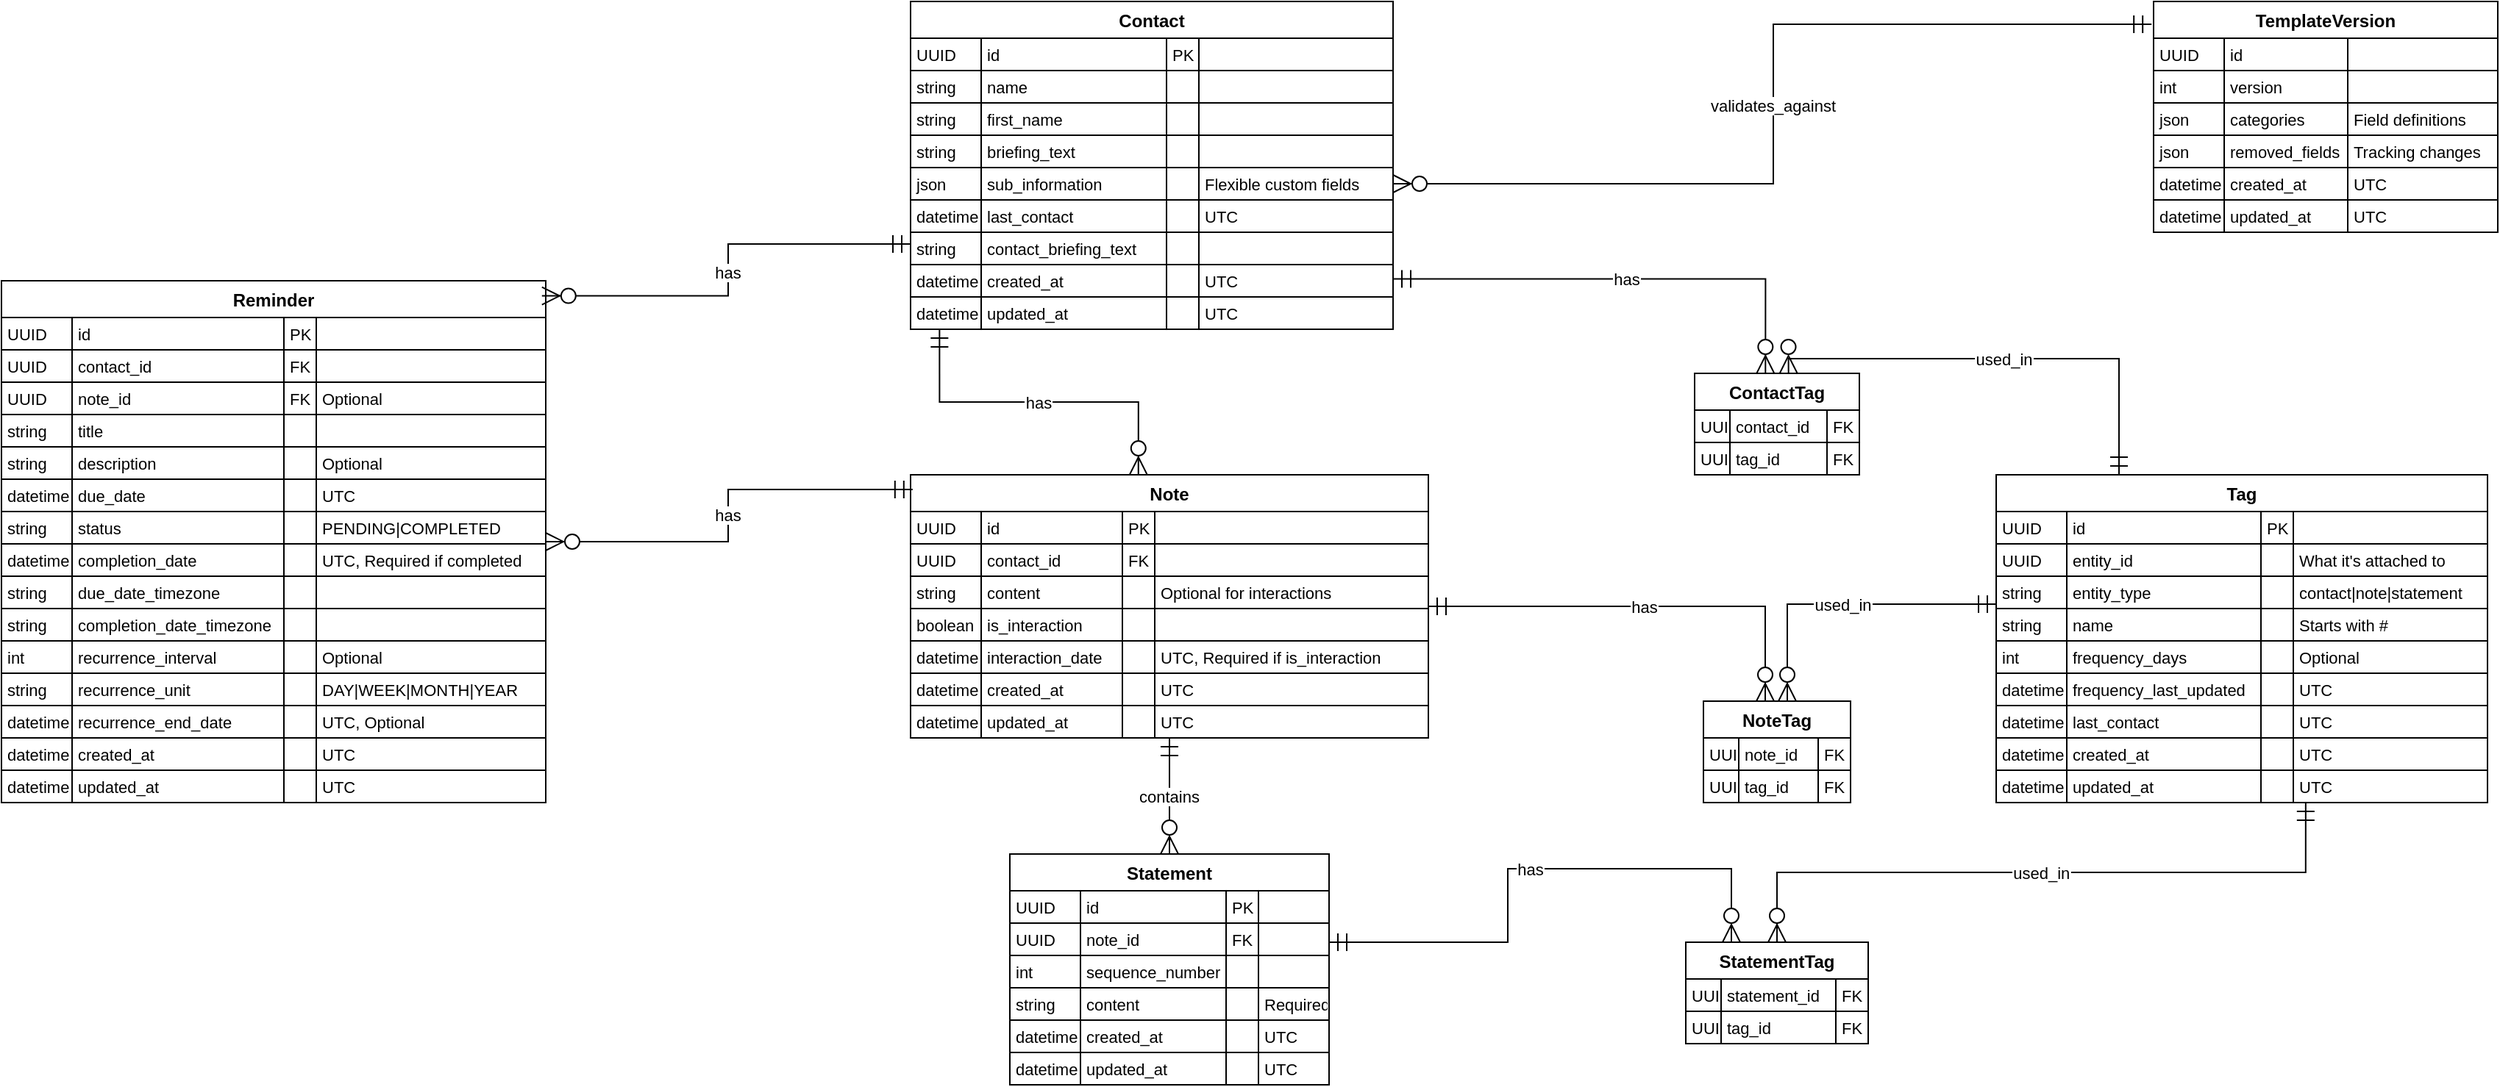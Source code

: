 <mxfile version="26.0.14">
  <diagram name="Page-1" id="Z35qdRygK27-CCL0FWny">
    <mxGraphModel dx="2064" dy="1135" grid="1" gridSize="10" guides="1" tooltips="1" connect="1" arrows="1" fold="1" page="1" pageScale="1" pageWidth="850" pageHeight="1100" math="0" shadow="0">
      <root>
        <mxCell id="0" />
        <mxCell id="1" parent="0" />
        <mxCell id="J9kDiSJWPGTEuBcKfOts-1" value="Contact" style="shape=table;startSize=25;container=1;collapsible=0;childLayout=tableLayout;fixedRows=1;rowLines=1;fontStyle=1;align=center;resizeLast=1;" vertex="1" parent="1">
          <mxGeometry x="673" y="20" width="328" height="223" as="geometry" />
        </mxCell>
        <mxCell id="J9kDiSJWPGTEuBcKfOts-2" style="shape=tableRow;horizontal=0;startSize=0;swimlaneHead=0;swimlaneBody=0;fillColor=none;collapsible=0;dropTarget=0;points=[[0,0.5],[1,0.5]];portConstraint=eastwest;top=0;left=0;right=0;bottom=0;" vertex="1" parent="J9kDiSJWPGTEuBcKfOts-1">
          <mxGeometry y="25" width="328" height="22" as="geometry" />
        </mxCell>
        <mxCell id="J9kDiSJWPGTEuBcKfOts-3" value="UUID" style="shape=partialRectangle;connectable=0;fillColor=none;top=0;left=0;bottom=0;right=0;align=left;spacingLeft=2;overflow=hidden;fontSize=11;" vertex="1" parent="J9kDiSJWPGTEuBcKfOts-2">
          <mxGeometry width="48" height="22" as="geometry">
            <mxRectangle width="48" height="22" as="alternateBounds" />
          </mxGeometry>
        </mxCell>
        <mxCell id="J9kDiSJWPGTEuBcKfOts-4" value="id" style="shape=partialRectangle;connectable=0;fillColor=none;top=0;left=0;bottom=0;right=0;align=left;spacingLeft=2;overflow=hidden;fontSize=11;" vertex="1" parent="J9kDiSJWPGTEuBcKfOts-2">
          <mxGeometry x="48" width="126" height="22" as="geometry">
            <mxRectangle width="126" height="22" as="alternateBounds" />
          </mxGeometry>
        </mxCell>
        <mxCell id="J9kDiSJWPGTEuBcKfOts-5" value="PK" style="shape=partialRectangle;connectable=0;fillColor=none;top=0;left=0;bottom=0;right=0;align=left;spacingLeft=2;overflow=hidden;fontSize=11;" vertex="1" parent="J9kDiSJWPGTEuBcKfOts-2">
          <mxGeometry x="174" width="22" height="22" as="geometry">
            <mxRectangle width="22" height="22" as="alternateBounds" />
          </mxGeometry>
        </mxCell>
        <mxCell id="J9kDiSJWPGTEuBcKfOts-6" value="" style="shape=partialRectangle;connectable=0;fillColor=none;top=0;left=0;bottom=0;right=0;align=left;spacingLeft=2;overflow=hidden;fontSize=11;" vertex="1" parent="J9kDiSJWPGTEuBcKfOts-2">
          <mxGeometry x="196" width="132" height="22" as="geometry">
            <mxRectangle width="132" height="22" as="alternateBounds" />
          </mxGeometry>
        </mxCell>
        <mxCell id="J9kDiSJWPGTEuBcKfOts-7" style="shape=tableRow;horizontal=0;startSize=0;swimlaneHead=0;swimlaneBody=0;fillColor=none;collapsible=0;dropTarget=0;points=[[0,0.5],[1,0.5]];portConstraint=eastwest;top=0;left=0;right=0;bottom=0;" vertex="1" parent="J9kDiSJWPGTEuBcKfOts-1">
          <mxGeometry y="47" width="328" height="22" as="geometry" />
        </mxCell>
        <mxCell id="J9kDiSJWPGTEuBcKfOts-8" value="string" style="shape=partialRectangle;connectable=0;fillColor=none;top=0;left=0;bottom=0;right=0;align=left;spacingLeft=2;overflow=hidden;fontSize=11;" vertex="1" parent="J9kDiSJWPGTEuBcKfOts-7">
          <mxGeometry width="48" height="22" as="geometry">
            <mxRectangle width="48" height="22" as="alternateBounds" />
          </mxGeometry>
        </mxCell>
        <mxCell id="J9kDiSJWPGTEuBcKfOts-9" value="name" style="shape=partialRectangle;connectable=0;fillColor=none;top=0;left=0;bottom=0;right=0;align=left;spacingLeft=2;overflow=hidden;fontSize=11;" vertex="1" parent="J9kDiSJWPGTEuBcKfOts-7">
          <mxGeometry x="48" width="126" height="22" as="geometry">
            <mxRectangle width="126" height="22" as="alternateBounds" />
          </mxGeometry>
        </mxCell>
        <mxCell id="J9kDiSJWPGTEuBcKfOts-10" value="" style="shape=partialRectangle;connectable=0;fillColor=none;top=0;left=0;bottom=0;right=0;align=left;spacingLeft=2;overflow=hidden;fontSize=11;" vertex="1" parent="J9kDiSJWPGTEuBcKfOts-7">
          <mxGeometry x="174" width="22" height="22" as="geometry">
            <mxRectangle width="22" height="22" as="alternateBounds" />
          </mxGeometry>
        </mxCell>
        <mxCell id="J9kDiSJWPGTEuBcKfOts-11" value="" style="shape=partialRectangle;connectable=0;fillColor=none;top=0;left=0;bottom=0;right=0;align=left;spacingLeft=2;overflow=hidden;fontSize=11;" vertex="1" parent="J9kDiSJWPGTEuBcKfOts-7">
          <mxGeometry x="196" width="132" height="22" as="geometry">
            <mxRectangle width="132" height="22" as="alternateBounds" />
          </mxGeometry>
        </mxCell>
        <mxCell id="J9kDiSJWPGTEuBcKfOts-12" style="shape=tableRow;horizontal=0;startSize=0;swimlaneHead=0;swimlaneBody=0;fillColor=none;collapsible=0;dropTarget=0;points=[[0,0.5],[1,0.5]];portConstraint=eastwest;top=0;left=0;right=0;bottom=0;" vertex="1" parent="J9kDiSJWPGTEuBcKfOts-1">
          <mxGeometry y="69" width="328" height="22" as="geometry" />
        </mxCell>
        <mxCell id="J9kDiSJWPGTEuBcKfOts-13" value="string" style="shape=partialRectangle;connectable=0;fillColor=none;top=0;left=0;bottom=0;right=0;align=left;spacingLeft=2;overflow=hidden;fontSize=11;" vertex="1" parent="J9kDiSJWPGTEuBcKfOts-12">
          <mxGeometry width="48" height="22" as="geometry">
            <mxRectangle width="48" height="22" as="alternateBounds" />
          </mxGeometry>
        </mxCell>
        <mxCell id="J9kDiSJWPGTEuBcKfOts-14" value="first_name" style="shape=partialRectangle;connectable=0;fillColor=none;top=0;left=0;bottom=0;right=0;align=left;spacingLeft=2;overflow=hidden;fontSize=11;" vertex="1" parent="J9kDiSJWPGTEuBcKfOts-12">
          <mxGeometry x="48" width="126" height="22" as="geometry">
            <mxRectangle width="126" height="22" as="alternateBounds" />
          </mxGeometry>
        </mxCell>
        <mxCell id="J9kDiSJWPGTEuBcKfOts-15" value="" style="shape=partialRectangle;connectable=0;fillColor=none;top=0;left=0;bottom=0;right=0;align=left;spacingLeft=2;overflow=hidden;fontSize=11;" vertex="1" parent="J9kDiSJWPGTEuBcKfOts-12">
          <mxGeometry x="174" width="22" height="22" as="geometry">
            <mxRectangle width="22" height="22" as="alternateBounds" />
          </mxGeometry>
        </mxCell>
        <mxCell id="J9kDiSJWPGTEuBcKfOts-16" value="" style="shape=partialRectangle;connectable=0;fillColor=none;top=0;left=0;bottom=0;right=0;align=left;spacingLeft=2;overflow=hidden;fontSize=11;" vertex="1" parent="J9kDiSJWPGTEuBcKfOts-12">
          <mxGeometry x="196" width="132" height="22" as="geometry">
            <mxRectangle width="132" height="22" as="alternateBounds" />
          </mxGeometry>
        </mxCell>
        <mxCell id="J9kDiSJWPGTEuBcKfOts-17" style="shape=tableRow;horizontal=0;startSize=0;swimlaneHead=0;swimlaneBody=0;fillColor=none;collapsible=0;dropTarget=0;points=[[0,0.5],[1,0.5]];portConstraint=eastwest;top=0;left=0;right=0;bottom=0;" vertex="1" parent="J9kDiSJWPGTEuBcKfOts-1">
          <mxGeometry y="91" width="328" height="22" as="geometry" />
        </mxCell>
        <mxCell id="J9kDiSJWPGTEuBcKfOts-18" value="string" style="shape=partialRectangle;connectable=0;fillColor=none;top=0;left=0;bottom=0;right=0;align=left;spacingLeft=2;overflow=hidden;fontSize=11;" vertex="1" parent="J9kDiSJWPGTEuBcKfOts-17">
          <mxGeometry width="48" height="22" as="geometry">
            <mxRectangle width="48" height="22" as="alternateBounds" />
          </mxGeometry>
        </mxCell>
        <mxCell id="J9kDiSJWPGTEuBcKfOts-19" value="briefing_text" style="shape=partialRectangle;connectable=0;fillColor=none;top=0;left=0;bottom=0;right=0;align=left;spacingLeft=2;overflow=hidden;fontSize=11;" vertex="1" parent="J9kDiSJWPGTEuBcKfOts-17">
          <mxGeometry x="48" width="126" height="22" as="geometry">
            <mxRectangle width="126" height="22" as="alternateBounds" />
          </mxGeometry>
        </mxCell>
        <mxCell id="J9kDiSJWPGTEuBcKfOts-20" value="" style="shape=partialRectangle;connectable=0;fillColor=none;top=0;left=0;bottom=0;right=0;align=left;spacingLeft=2;overflow=hidden;fontSize=11;" vertex="1" parent="J9kDiSJWPGTEuBcKfOts-17">
          <mxGeometry x="174" width="22" height="22" as="geometry">
            <mxRectangle width="22" height="22" as="alternateBounds" />
          </mxGeometry>
        </mxCell>
        <mxCell id="J9kDiSJWPGTEuBcKfOts-21" value="" style="shape=partialRectangle;connectable=0;fillColor=none;top=0;left=0;bottom=0;right=0;align=left;spacingLeft=2;overflow=hidden;fontSize=11;" vertex="1" parent="J9kDiSJWPGTEuBcKfOts-17">
          <mxGeometry x="196" width="132" height="22" as="geometry">
            <mxRectangle width="132" height="22" as="alternateBounds" />
          </mxGeometry>
        </mxCell>
        <mxCell id="J9kDiSJWPGTEuBcKfOts-22" style="shape=tableRow;horizontal=0;startSize=0;swimlaneHead=0;swimlaneBody=0;fillColor=none;collapsible=0;dropTarget=0;points=[[0,0.5],[1,0.5]];portConstraint=eastwest;top=0;left=0;right=0;bottom=0;" vertex="1" parent="J9kDiSJWPGTEuBcKfOts-1">
          <mxGeometry y="113" width="328" height="22" as="geometry" />
        </mxCell>
        <mxCell id="J9kDiSJWPGTEuBcKfOts-23" value="json" style="shape=partialRectangle;connectable=0;fillColor=none;top=0;left=0;bottom=0;right=0;align=left;spacingLeft=2;overflow=hidden;fontSize=11;" vertex="1" parent="J9kDiSJWPGTEuBcKfOts-22">
          <mxGeometry width="48" height="22" as="geometry">
            <mxRectangle width="48" height="22" as="alternateBounds" />
          </mxGeometry>
        </mxCell>
        <mxCell id="J9kDiSJWPGTEuBcKfOts-24" value="sub_information" style="shape=partialRectangle;connectable=0;fillColor=none;top=0;left=0;bottom=0;right=0;align=left;spacingLeft=2;overflow=hidden;fontSize=11;" vertex="1" parent="J9kDiSJWPGTEuBcKfOts-22">
          <mxGeometry x="48" width="126" height="22" as="geometry">
            <mxRectangle width="126" height="22" as="alternateBounds" />
          </mxGeometry>
        </mxCell>
        <mxCell id="J9kDiSJWPGTEuBcKfOts-25" value="" style="shape=partialRectangle;connectable=0;fillColor=none;top=0;left=0;bottom=0;right=0;align=left;spacingLeft=2;overflow=hidden;fontSize=11;" vertex="1" parent="J9kDiSJWPGTEuBcKfOts-22">
          <mxGeometry x="174" width="22" height="22" as="geometry">
            <mxRectangle width="22" height="22" as="alternateBounds" />
          </mxGeometry>
        </mxCell>
        <mxCell id="J9kDiSJWPGTEuBcKfOts-26" value="Flexible custom fields" style="shape=partialRectangle;connectable=0;fillColor=none;top=0;left=0;bottom=0;right=0;align=left;spacingLeft=2;overflow=hidden;fontSize=11;" vertex="1" parent="J9kDiSJWPGTEuBcKfOts-22">
          <mxGeometry x="196" width="132" height="22" as="geometry">
            <mxRectangle width="132" height="22" as="alternateBounds" />
          </mxGeometry>
        </mxCell>
        <mxCell id="J9kDiSJWPGTEuBcKfOts-27" style="shape=tableRow;horizontal=0;startSize=0;swimlaneHead=0;swimlaneBody=0;fillColor=none;collapsible=0;dropTarget=0;points=[[0,0.5],[1,0.5]];portConstraint=eastwest;top=0;left=0;right=0;bottom=0;" vertex="1" parent="J9kDiSJWPGTEuBcKfOts-1">
          <mxGeometry y="135" width="328" height="22" as="geometry" />
        </mxCell>
        <mxCell id="J9kDiSJWPGTEuBcKfOts-28" value="datetime" style="shape=partialRectangle;connectable=0;fillColor=none;top=0;left=0;bottom=0;right=0;align=left;spacingLeft=2;overflow=hidden;fontSize=11;" vertex="1" parent="J9kDiSJWPGTEuBcKfOts-27">
          <mxGeometry width="48" height="22" as="geometry">
            <mxRectangle width="48" height="22" as="alternateBounds" />
          </mxGeometry>
        </mxCell>
        <mxCell id="J9kDiSJWPGTEuBcKfOts-29" value="last_contact" style="shape=partialRectangle;connectable=0;fillColor=none;top=0;left=0;bottom=0;right=0;align=left;spacingLeft=2;overflow=hidden;fontSize=11;" vertex="1" parent="J9kDiSJWPGTEuBcKfOts-27">
          <mxGeometry x="48" width="126" height="22" as="geometry">
            <mxRectangle width="126" height="22" as="alternateBounds" />
          </mxGeometry>
        </mxCell>
        <mxCell id="J9kDiSJWPGTEuBcKfOts-30" value="" style="shape=partialRectangle;connectable=0;fillColor=none;top=0;left=0;bottom=0;right=0;align=left;spacingLeft=2;overflow=hidden;fontSize=11;" vertex="1" parent="J9kDiSJWPGTEuBcKfOts-27">
          <mxGeometry x="174" width="22" height="22" as="geometry">
            <mxRectangle width="22" height="22" as="alternateBounds" />
          </mxGeometry>
        </mxCell>
        <mxCell id="J9kDiSJWPGTEuBcKfOts-31" value="UTC" style="shape=partialRectangle;connectable=0;fillColor=none;top=0;left=0;bottom=0;right=0;align=left;spacingLeft=2;overflow=hidden;fontSize=11;" vertex="1" parent="J9kDiSJWPGTEuBcKfOts-27">
          <mxGeometry x="196" width="132" height="22" as="geometry">
            <mxRectangle width="132" height="22" as="alternateBounds" />
          </mxGeometry>
        </mxCell>
        <mxCell id="J9kDiSJWPGTEuBcKfOts-32" style="shape=tableRow;horizontal=0;startSize=0;swimlaneHead=0;swimlaneBody=0;fillColor=none;collapsible=0;dropTarget=0;points=[[0,0.5],[1,0.5]];portConstraint=eastwest;top=0;left=0;right=0;bottom=0;" vertex="1" parent="J9kDiSJWPGTEuBcKfOts-1">
          <mxGeometry y="157" width="328" height="22" as="geometry" />
        </mxCell>
        <mxCell id="J9kDiSJWPGTEuBcKfOts-33" value="string" style="shape=partialRectangle;connectable=0;fillColor=none;top=0;left=0;bottom=0;right=0;align=left;spacingLeft=2;overflow=hidden;fontSize=11;" vertex="1" parent="J9kDiSJWPGTEuBcKfOts-32">
          <mxGeometry width="48" height="22" as="geometry">
            <mxRectangle width="48" height="22" as="alternateBounds" />
          </mxGeometry>
        </mxCell>
        <mxCell id="J9kDiSJWPGTEuBcKfOts-34" value="contact_briefing_text" style="shape=partialRectangle;connectable=0;fillColor=none;top=0;left=0;bottom=0;right=0;align=left;spacingLeft=2;overflow=hidden;fontSize=11;" vertex="1" parent="J9kDiSJWPGTEuBcKfOts-32">
          <mxGeometry x="48" width="126" height="22" as="geometry">
            <mxRectangle width="126" height="22" as="alternateBounds" />
          </mxGeometry>
        </mxCell>
        <mxCell id="J9kDiSJWPGTEuBcKfOts-35" value="" style="shape=partialRectangle;connectable=0;fillColor=none;top=0;left=0;bottom=0;right=0;align=left;spacingLeft=2;overflow=hidden;fontSize=11;" vertex="1" parent="J9kDiSJWPGTEuBcKfOts-32">
          <mxGeometry x="174" width="22" height="22" as="geometry">
            <mxRectangle width="22" height="22" as="alternateBounds" />
          </mxGeometry>
        </mxCell>
        <mxCell id="J9kDiSJWPGTEuBcKfOts-36" value="" style="shape=partialRectangle;connectable=0;fillColor=none;top=0;left=0;bottom=0;right=0;align=left;spacingLeft=2;overflow=hidden;fontSize=11;" vertex="1" parent="J9kDiSJWPGTEuBcKfOts-32">
          <mxGeometry x="196" width="132" height="22" as="geometry">
            <mxRectangle width="132" height="22" as="alternateBounds" />
          </mxGeometry>
        </mxCell>
        <mxCell id="J9kDiSJWPGTEuBcKfOts-37" style="shape=tableRow;horizontal=0;startSize=0;swimlaneHead=0;swimlaneBody=0;fillColor=none;collapsible=0;dropTarget=0;points=[[0,0.5],[1,0.5]];portConstraint=eastwest;top=0;left=0;right=0;bottom=0;" vertex="1" parent="J9kDiSJWPGTEuBcKfOts-1">
          <mxGeometry y="179" width="328" height="22" as="geometry" />
        </mxCell>
        <mxCell id="J9kDiSJWPGTEuBcKfOts-38" value="datetime" style="shape=partialRectangle;connectable=0;fillColor=none;top=0;left=0;bottom=0;right=0;align=left;spacingLeft=2;overflow=hidden;fontSize=11;" vertex="1" parent="J9kDiSJWPGTEuBcKfOts-37">
          <mxGeometry width="48" height="22" as="geometry">
            <mxRectangle width="48" height="22" as="alternateBounds" />
          </mxGeometry>
        </mxCell>
        <mxCell id="J9kDiSJWPGTEuBcKfOts-39" value="created_at" style="shape=partialRectangle;connectable=0;fillColor=none;top=0;left=0;bottom=0;right=0;align=left;spacingLeft=2;overflow=hidden;fontSize=11;" vertex="1" parent="J9kDiSJWPGTEuBcKfOts-37">
          <mxGeometry x="48" width="126" height="22" as="geometry">
            <mxRectangle width="126" height="22" as="alternateBounds" />
          </mxGeometry>
        </mxCell>
        <mxCell id="J9kDiSJWPGTEuBcKfOts-40" value="" style="shape=partialRectangle;connectable=0;fillColor=none;top=0;left=0;bottom=0;right=0;align=left;spacingLeft=2;overflow=hidden;fontSize=11;" vertex="1" parent="J9kDiSJWPGTEuBcKfOts-37">
          <mxGeometry x="174" width="22" height="22" as="geometry">
            <mxRectangle width="22" height="22" as="alternateBounds" />
          </mxGeometry>
        </mxCell>
        <mxCell id="J9kDiSJWPGTEuBcKfOts-41" value="UTC" style="shape=partialRectangle;connectable=0;fillColor=none;top=0;left=0;bottom=0;right=0;align=left;spacingLeft=2;overflow=hidden;fontSize=11;" vertex="1" parent="J9kDiSJWPGTEuBcKfOts-37">
          <mxGeometry x="196" width="132" height="22" as="geometry">
            <mxRectangle width="132" height="22" as="alternateBounds" />
          </mxGeometry>
        </mxCell>
        <mxCell id="J9kDiSJWPGTEuBcKfOts-42" style="shape=tableRow;horizontal=0;startSize=0;swimlaneHead=0;swimlaneBody=0;fillColor=none;collapsible=0;dropTarget=0;points=[[0,0.5],[1,0.5]];portConstraint=eastwest;top=0;left=0;right=0;bottom=0;" vertex="1" parent="J9kDiSJWPGTEuBcKfOts-1">
          <mxGeometry y="201" width="328" height="22" as="geometry" />
        </mxCell>
        <mxCell id="J9kDiSJWPGTEuBcKfOts-43" value="datetime" style="shape=partialRectangle;connectable=0;fillColor=none;top=0;left=0;bottom=0;right=0;align=left;spacingLeft=2;overflow=hidden;fontSize=11;" vertex="1" parent="J9kDiSJWPGTEuBcKfOts-42">
          <mxGeometry width="48" height="22" as="geometry">
            <mxRectangle width="48" height="22" as="alternateBounds" />
          </mxGeometry>
        </mxCell>
        <mxCell id="J9kDiSJWPGTEuBcKfOts-44" value="updated_at" style="shape=partialRectangle;connectable=0;fillColor=none;top=0;left=0;bottom=0;right=0;align=left;spacingLeft=2;overflow=hidden;fontSize=11;" vertex="1" parent="J9kDiSJWPGTEuBcKfOts-42">
          <mxGeometry x="48" width="126" height="22" as="geometry">
            <mxRectangle width="126" height="22" as="alternateBounds" />
          </mxGeometry>
        </mxCell>
        <mxCell id="J9kDiSJWPGTEuBcKfOts-45" value="" style="shape=partialRectangle;connectable=0;fillColor=none;top=0;left=0;bottom=0;right=0;align=left;spacingLeft=2;overflow=hidden;fontSize=11;" vertex="1" parent="J9kDiSJWPGTEuBcKfOts-42">
          <mxGeometry x="174" width="22" height="22" as="geometry">
            <mxRectangle width="22" height="22" as="alternateBounds" />
          </mxGeometry>
        </mxCell>
        <mxCell id="J9kDiSJWPGTEuBcKfOts-46" value="UTC" style="shape=partialRectangle;connectable=0;fillColor=none;top=0;left=0;bottom=0;right=0;align=left;spacingLeft=2;overflow=hidden;fontSize=11;" vertex="1" parent="J9kDiSJWPGTEuBcKfOts-42">
          <mxGeometry x="196" width="132" height="22" as="geometry">
            <mxRectangle width="132" height="22" as="alternateBounds" />
          </mxGeometry>
        </mxCell>
        <mxCell id="J9kDiSJWPGTEuBcKfOts-47" value="Note" style="shape=table;startSize=25;container=1;collapsible=0;childLayout=tableLayout;fixedRows=1;rowLines=1;fontStyle=1;align=center;resizeLast=1;" vertex="1" parent="1">
          <mxGeometry x="673" y="342" width="352" height="179" as="geometry" />
        </mxCell>
        <mxCell id="J9kDiSJWPGTEuBcKfOts-48" style="shape=tableRow;horizontal=0;startSize=0;swimlaneHead=0;swimlaneBody=0;fillColor=none;collapsible=0;dropTarget=0;points=[[0,0.5],[1,0.5]];portConstraint=eastwest;top=0;left=0;right=0;bottom=0;" vertex="1" parent="J9kDiSJWPGTEuBcKfOts-47">
          <mxGeometry y="25" width="352" height="22" as="geometry" />
        </mxCell>
        <mxCell id="J9kDiSJWPGTEuBcKfOts-49" value="UUID" style="shape=partialRectangle;connectable=0;fillColor=none;top=0;left=0;bottom=0;right=0;align=left;spacingLeft=2;overflow=hidden;fontSize=11;" vertex="1" parent="J9kDiSJWPGTEuBcKfOts-48">
          <mxGeometry width="48" height="22" as="geometry">
            <mxRectangle width="48" height="22" as="alternateBounds" />
          </mxGeometry>
        </mxCell>
        <mxCell id="J9kDiSJWPGTEuBcKfOts-50" value="id" style="shape=partialRectangle;connectable=0;fillColor=none;top=0;left=0;bottom=0;right=0;align=left;spacingLeft=2;overflow=hidden;fontSize=11;" vertex="1" parent="J9kDiSJWPGTEuBcKfOts-48">
          <mxGeometry x="48" width="96" height="22" as="geometry">
            <mxRectangle width="96" height="22" as="alternateBounds" />
          </mxGeometry>
        </mxCell>
        <mxCell id="J9kDiSJWPGTEuBcKfOts-51" value="PK" style="shape=partialRectangle;connectable=0;fillColor=none;top=0;left=0;bottom=0;right=0;align=left;spacingLeft=2;overflow=hidden;fontSize=11;" vertex="1" parent="J9kDiSJWPGTEuBcKfOts-48">
          <mxGeometry x="144" width="22" height="22" as="geometry">
            <mxRectangle width="22" height="22" as="alternateBounds" />
          </mxGeometry>
        </mxCell>
        <mxCell id="J9kDiSJWPGTEuBcKfOts-52" value="" style="shape=partialRectangle;connectable=0;fillColor=none;top=0;left=0;bottom=0;right=0;align=left;spacingLeft=2;overflow=hidden;fontSize=11;" vertex="1" parent="J9kDiSJWPGTEuBcKfOts-48">
          <mxGeometry x="166" width="186" height="22" as="geometry">
            <mxRectangle width="186" height="22" as="alternateBounds" />
          </mxGeometry>
        </mxCell>
        <mxCell id="J9kDiSJWPGTEuBcKfOts-53" style="shape=tableRow;horizontal=0;startSize=0;swimlaneHead=0;swimlaneBody=0;fillColor=none;collapsible=0;dropTarget=0;points=[[0,0.5],[1,0.5]];portConstraint=eastwest;top=0;left=0;right=0;bottom=0;" vertex="1" parent="J9kDiSJWPGTEuBcKfOts-47">
          <mxGeometry y="47" width="352" height="22" as="geometry" />
        </mxCell>
        <mxCell id="J9kDiSJWPGTEuBcKfOts-54" value="UUID" style="shape=partialRectangle;connectable=0;fillColor=none;top=0;left=0;bottom=0;right=0;align=left;spacingLeft=2;overflow=hidden;fontSize=11;" vertex="1" parent="J9kDiSJWPGTEuBcKfOts-53">
          <mxGeometry width="48" height="22" as="geometry">
            <mxRectangle width="48" height="22" as="alternateBounds" />
          </mxGeometry>
        </mxCell>
        <mxCell id="J9kDiSJWPGTEuBcKfOts-55" value="contact_id" style="shape=partialRectangle;connectable=0;fillColor=none;top=0;left=0;bottom=0;right=0;align=left;spacingLeft=2;overflow=hidden;fontSize=11;" vertex="1" parent="J9kDiSJWPGTEuBcKfOts-53">
          <mxGeometry x="48" width="96" height="22" as="geometry">
            <mxRectangle width="96" height="22" as="alternateBounds" />
          </mxGeometry>
        </mxCell>
        <mxCell id="J9kDiSJWPGTEuBcKfOts-56" value="FK" style="shape=partialRectangle;connectable=0;fillColor=none;top=0;left=0;bottom=0;right=0;align=left;spacingLeft=2;overflow=hidden;fontSize=11;" vertex="1" parent="J9kDiSJWPGTEuBcKfOts-53">
          <mxGeometry x="144" width="22" height="22" as="geometry">
            <mxRectangle width="22" height="22" as="alternateBounds" />
          </mxGeometry>
        </mxCell>
        <mxCell id="J9kDiSJWPGTEuBcKfOts-57" value="" style="shape=partialRectangle;connectable=0;fillColor=none;top=0;left=0;bottom=0;right=0;align=left;spacingLeft=2;overflow=hidden;fontSize=11;" vertex="1" parent="J9kDiSJWPGTEuBcKfOts-53">
          <mxGeometry x="166" width="186" height="22" as="geometry">
            <mxRectangle width="186" height="22" as="alternateBounds" />
          </mxGeometry>
        </mxCell>
        <mxCell id="J9kDiSJWPGTEuBcKfOts-58" style="shape=tableRow;horizontal=0;startSize=0;swimlaneHead=0;swimlaneBody=0;fillColor=none;collapsible=0;dropTarget=0;points=[[0,0.5],[1,0.5]];portConstraint=eastwest;top=0;left=0;right=0;bottom=0;" vertex="1" parent="J9kDiSJWPGTEuBcKfOts-47">
          <mxGeometry y="69" width="352" height="22" as="geometry" />
        </mxCell>
        <mxCell id="J9kDiSJWPGTEuBcKfOts-59" value="string" style="shape=partialRectangle;connectable=0;fillColor=none;top=0;left=0;bottom=0;right=0;align=left;spacingLeft=2;overflow=hidden;fontSize=11;" vertex="1" parent="J9kDiSJWPGTEuBcKfOts-58">
          <mxGeometry width="48" height="22" as="geometry">
            <mxRectangle width="48" height="22" as="alternateBounds" />
          </mxGeometry>
        </mxCell>
        <mxCell id="J9kDiSJWPGTEuBcKfOts-60" value="content" style="shape=partialRectangle;connectable=0;fillColor=none;top=0;left=0;bottom=0;right=0;align=left;spacingLeft=2;overflow=hidden;fontSize=11;" vertex="1" parent="J9kDiSJWPGTEuBcKfOts-58">
          <mxGeometry x="48" width="96" height="22" as="geometry">
            <mxRectangle width="96" height="22" as="alternateBounds" />
          </mxGeometry>
        </mxCell>
        <mxCell id="J9kDiSJWPGTEuBcKfOts-61" value="" style="shape=partialRectangle;connectable=0;fillColor=none;top=0;left=0;bottom=0;right=0;align=left;spacingLeft=2;overflow=hidden;fontSize=11;" vertex="1" parent="J9kDiSJWPGTEuBcKfOts-58">
          <mxGeometry x="144" width="22" height="22" as="geometry">
            <mxRectangle width="22" height="22" as="alternateBounds" />
          </mxGeometry>
        </mxCell>
        <mxCell id="J9kDiSJWPGTEuBcKfOts-62" value="Optional for interactions" style="shape=partialRectangle;connectable=0;fillColor=none;top=0;left=0;bottom=0;right=0;align=left;spacingLeft=2;overflow=hidden;fontSize=11;" vertex="1" parent="J9kDiSJWPGTEuBcKfOts-58">
          <mxGeometry x="166" width="186" height="22" as="geometry">
            <mxRectangle width="186" height="22" as="alternateBounds" />
          </mxGeometry>
        </mxCell>
        <mxCell id="J9kDiSJWPGTEuBcKfOts-63" style="shape=tableRow;horizontal=0;startSize=0;swimlaneHead=0;swimlaneBody=0;fillColor=none;collapsible=0;dropTarget=0;points=[[0,0.5],[1,0.5]];portConstraint=eastwest;top=0;left=0;right=0;bottom=0;" vertex="1" parent="J9kDiSJWPGTEuBcKfOts-47">
          <mxGeometry y="91" width="352" height="22" as="geometry" />
        </mxCell>
        <mxCell id="J9kDiSJWPGTEuBcKfOts-64" value="boolean" style="shape=partialRectangle;connectable=0;fillColor=none;top=0;left=0;bottom=0;right=0;align=left;spacingLeft=2;overflow=hidden;fontSize=11;" vertex="1" parent="J9kDiSJWPGTEuBcKfOts-63">
          <mxGeometry width="48" height="22" as="geometry">
            <mxRectangle width="48" height="22" as="alternateBounds" />
          </mxGeometry>
        </mxCell>
        <mxCell id="J9kDiSJWPGTEuBcKfOts-65" value="is_interaction" style="shape=partialRectangle;connectable=0;fillColor=none;top=0;left=0;bottom=0;right=0;align=left;spacingLeft=2;overflow=hidden;fontSize=11;" vertex="1" parent="J9kDiSJWPGTEuBcKfOts-63">
          <mxGeometry x="48" width="96" height="22" as="geometry">
            <mxRectangle width="96" height="22" as="alternateBounds" />
          </mxGeometry>
        </mxCell>
        <mxCell id="J9kDiSJWPGTEuBcKfOts-66" value="" style="shape=partialRectangle;connectable=0;fillColor=none;top=0;left=0;bottom=0;right=0;align=left;spacingLeft=2;overflow=hidden;fontSize=11;" vertex="1" parent="J9kDiSJWPGTEuBcKfOts-63">
          <mxGeometry x="144" width="22" height="22" as="geometry">
            <mxRectangle width="22" height="22" as="alternateBounds" />
          </mxGeometry>
        </mxCell>
        <mxCell id="J9kDiSJWPGTEuBcKfOts-67" value="" style="shape=partialRectangle;connectable=0;fillColor=none;top=0;left=0;bottom=0;right=0;align=left;spacingLeft=2;overflow=hidden;fontSize=11;" vertex="1" parent="J9kDiSJWPGTEuBcKfOts-63">
          <mxGeometry x="166" width="186" height="22" as="geometry">
            <mxRectangle width="186" height="22" as="alternateBounds" />
          </mxGeometry>
        </mxCell>
        <mxCell id="J9kDiSJWPGTEuBcKfOts-68" style="shape=tableRow;horizontal=0;startSize=0;swimlaneHead=0;swimlaneBody=0;fillColor=none;collapsible=0;dropTarget=0;points=[[0,0.5],[1,0.5]];portConstraint=eastwest;top=0;left=0;right=0;bottom=0;" vertex="1" parent="J9kDiSJWPGTEuBcKfOts-47">
          <mxGeometry y="113" width="352" height="22" as="geometry" />
        </mxCell>
        <mxCell id="J9kDiSJWPGTEuBcKfOts-69" value="datetime" style="shape=partialRectangle;connectable=0;fillColor=none;top=0;left=0;bottom=0;right=0;align=left;spacingLeft=2;overflow=hidden;fontSize=11;" vertex="1" parent="J9kDiSJWPGTEuBcKfOts-68">
          <mxGeometry width="48" height="22" as="geometry">
            <mxRectangle width="48" height="22" as="alternateBounds" />
          </mxGeometry>
        </mxCell>
        <mxCell id="J9kDiSJWPGTEuBcKfOts-70" value="interaction_date" style="shape=partialRectangle;connectable=0;fillColor=none;top=0;left=0;bottom=0;right=0;align=left;spacingLeft=2;overflow=hidden;fontSize=11;" vertex="1" parent="J9kDiSJWPGTEuBcKfOts-68">
          <mxGeometry x="48" width="96" height="22" as="geometry">
            <mxRectangle width="96" height="22" as="alternateBounds" />
          </mxGeometry>
        </mxCell>
        <mxCell id="J9kDiSJWPGTEuBcKfOts-71" value="" style="shape=partialRectangle;connectable=0;fillColor=none;top=0;left=0;bottom=0;right=0;align=left;spacingLeft=2;overflow=hidden;fontSize=11;" vertex="1" parent="J9kDiSJWPGTEuBcKfOts-68">
          <mxGeometry x="144" width="22" height="22" as="geometry">
            <mxRectangle width="22" height="22" as="alternateBounds" />
          </mxGeometry>
        </mxCell>
        <mxCell id="J9kDiSJWPGTEuBcKfOts-72" value="UTC, Required if is_interaction" style="shape=partialRectangle;connectable=0;fillColor=none;top=0;left=0;bottom=0;right=0;align=left;spacingLeft=2;overflow=hidden;fontSize=11;" vertex="1" parent="J9kDiSJWPGTEuBcKfOts-68">
          <mxGeometry x="166" width="186" height="22" as="geometry">
            <mxRectangle width="186" height="22" as="alternateBounds" />
          </mxGeometry>
        </mxCell>
        <mxCell id="J9kDiSJWPGTEuBcKfOts-73" style="shape=tableRow;horizontal=0;startSize=0;swimlaneHead=0;swimlaneBody=0;fillColor=none;collapsible=0;dropTarget=0;points=[[0,0.5],[1,0.5]];portConstraint=eastwest;top=0;left=0;right=0;bottom=0;" vertex="1" parent="J9kDiSJWPGTEuBcKfOts-47">
          <mxGeometry y="135" width="352" height="22" as="geometry" />
        </mxCell>
        <mxCell id="J9kDiSJWPGTEuBcKfOts-74" value="datetime" style="shape=partialRectangle;connectable=0;fillColor=none;top=0;left=0;bottom=0;right=0;align=left;spacingLeft=2;overflow=hidden;fontSize=11;" vertex="1" parent="J9kDiSJWPGTEuBcKfOts-73">
          <mxGeometry width="48" height="22" as="geometry">
            <mxRectangle width="48" height="22" as="alternateBounds" />
          </mxGeometry>
        </mxCell>
        <mxCell id="J9kDiSJWPGTEuBcKfOts-75" value="created_at" style="shape=partialRectangle;connectable=0;fillColor=none;top=0;left=0;bottom=0;right=0;align=left;spacingLeft=2;overflow=hidden;fontSize=11;" vertex="1" parent="J9kDiSJWPGTEuBcKfOts-73">
          <mxGeometry x="48" width="96" height="22" as="geometry">
            <mxRectangle width="96" height="22" as="alternateBounds" />
          </mxGeometry>
        </mxCell>
        <mxCell id="J9kDiSJWPGTEuBcKfOts-76" value="" style="shape=partialRectangle;connectable=0;fillColor=none;top=0;left=0;bottom=0;right=0;align=left;spacingLeft=2;overflow=hidden;fontSize=11;" vertex="1" parent="J9kDiSJWPGTEuBcKfOts-73">
          <mxGeometry x="144" width="22" height="22" as="geometry">
            <mxRectangle width="22" height="22" as="alternateBounds" />
          </mxGeometry>
        </mxCell>
        <mxCell id="J9kDiSJWPGTEuBcKfOts-77" value="UTC" style="shape=partialRectangle;connectable=0;fillColor=none;top=0;left=0;bottom=0;right=0;align=left;spacingLeft=2;overflow=hidden;fontSize=11;" vertex="1" parent="J9kDiSJWPGTEuBcKfOts-73">
          <mxGeometry x="166" width="186" height="22" as="geometry">
            <mxRectangle width="186" height="22" as="alternateBounds" />
          </mxGeometry>
        </mxCell>
        <mxCell id="J9kDiSJWPGTEuBcKfOts-78" style="shape=tableRow;horizontal=0;startSize=0;swimlaneHead=0;swimlaneBody=0;fillColor=none;collapsible=0;dropTarget=0;points=[[0,0.5],[1,0.5]];portConstraint=eastwest;top=0;left=0;right=0;bottom=0;" vertex="1" parent="J9kDiSJWPGTEuBcKfOts-47">
          <mxGeometry y="157" width="352" height="22" as="geometry" />
        </mxCell>
        <mxCell id="J9kDiSJWPGTEuBcKfOts-79" value="datetime" style="shape=partialRectangle;connectable=0;fillColor=none;top=0;left=0;bottom=0;right=0;align=left;spacingLeft=2;overflow=hidden;fontSize=11;" vertex="1" parent="J9kDiSJWPGTEuBcKfOts-78">
          <mxGeometry width="48" height="22" as="geometry">
            <mxRectangle width="48" height="22" as="alternateBounds" />
          </mxGeometry>
        </mxCell>
        <mxCell id="J9kDiSJWPGTEuBcKfOts-80" value="updated_at" style="shape=partialRectangle;connectable=0;fillColor=none;top=0;left=0;bottom=0;right=0;align=left;spacingLeft=2;overflow=hidden;fontSize=11;" vertex="1" parent="J9kDiSJWPGTEuBcKfOts-78">
          <mxGeometry x="48" width="96" height="22" as="geometry">
            <mxRectangle width="96" height="22" as="alternateBounds" />
          </mxGeometry>
        </mxCell>
        <mxCell id="J9kDiSJWPGTEuBcKfOts-81" value="" style="shape=partialRectangle;connectable=0;fillColor=none;top=0;left=0;bottom=0;right=0;align=left;spacingLeft=2;overflow=hidden;fontSize=11;" vertex="1" parent="J9kDiSJWPGTEuBcKfOts-78">
          <mxGeometry x="144" width="22" height="22" as="geometry">
            <mxRectangle width="22" height="22" as="alternateBounds" />
          </mxGeometry>
        </mxCell>
        <mxCell id="J9kDiSJWPGTEuBcKfOts-82" value="UTC" style="shape=partialRectangle;connectable=0;fillColor=none;top=0;left=0;bottom=0;right=0;align=left;spacingLeft=2;overflow=hidden;fontSize=11;" vertex="1" parent="J9kDiSJWPGTEuBcKfOts-78">
          <mxGeometry x="166" width="186" height="22" as="geometry">
            <mxRectangle width="186" height="22" as="alternateBounds" />
          </mxGeometry>
        </mxCell>
        <mxCell id="J9kDiSJWPGTEuBcKfOts-83" value="Statement" style="shape=table;startSize=25;container=1;collapsible=0;childLayout=tableLayout;fixedRows=1;rowLines=1;fontStyle=1;align=center;resizeLast=1;" vertex="1" parent="1">
          <mxGeometry x="740.5" y="600" width="217" height="157" as="geometry" />
        </mxCell>
        <mxCell id="J9kDiSJWPGTEuBcKfOts-84" style="shape=tableRow;horizontal=0;startSize=0;swimlaneHead=0;swimlaneBody=0;fillColor=none;collapsible=0;dropTarget=0;points=[[0,0.5],[1,0.5]];portConstraint=eastwest;top=0;left=0;right=0;bottom=0;" vertex="1" parent="J9kDiSJWPGTEuBcKfOts-83">
          <mxGeometry y="25" width="217" height="22" as="geometry" />
        </mxCell>
        <mxCell id="J9kDiSJWPGTEuBcKfOts-85" value="UUID" style="shape=partialRectangle;connectable=0;fillColor=none;top=0;left=0;bottom=0;right=0;align=left;spacingLeft=2;overflow=hidden;fontSize=11;" vertex="1" parent="J9kDiSJWPGTEuBcKfOts-84">
          <mxGeometry width="48" height="22" as="geometry">
            <mxRectangle width="48" height="22" as="alternateBounds" />
          </mxGeometry>
        </mxCell>
        <mxCell id="J9kDiSJWPGTEuBcKfOts-86" value="id" style="shape=partialRectangle;connectable=0;fillColor=none;top=0;left=0;bottom=0;right=0;align=left;spacingLeft=2;overflow=hidden;fontSize=11;" vertex="1" parent="J9kDiSJWPGTEuBcKfOts-84">
          <mxGeometry x="48" width="99" height="22" as="geometry">
            <mxRectangle width="99" height="22" as="alternateBounds" />
          </mxGeometry>
        </mxCell>
        <mxCell id="J9kDiSJWPGTEuBcKfOts-87" value="PK" style="shape=partialRectangle;connectable=0;fillColor=none;top=0;left=0;bottom=0;right=0;align=left;spacingLeft=2;overflow=hidden;fontSize=11;" vertex="1" parent="J9kDiSJWPGTEuBcKfOts-84">
          <mxGeometry x="147" width="22" height="22" as="geometry">
            <mxRectangle width="22" height="22" as="alternateBounds" />
          </mxGeometry>
        </mxCell>
        <mxCell id="J9kDiSJWPGTEuBcKfOts-88" value="" style="shape=partialRectangle;connectable=0;fillColor=none;top=0;left=0;bottom=0;right=0;align=left;spacingLeft=2;overflow=hidden;fontSize=11;" vertex="1" parent="J9kDiSJWPGTEuBcKfOts-84">
          <mxGeometry x="169" width="48" height="22" as="geometry">
            <mxRectangle width="48" height="22" as="alternateBounds" />
          </mxGeometry>
        </mxCell>
        <mxCell id="J9kDiSJWPGTEuBcKfOts-89" style="shape=tableRow;horizontal=0;startSize=0;swimlaneHead=0;swimlaneBody=0;fillColor=none;collapsible=0;dropTarget=0;points=[[0,0.5],[1,0.5]];portConstraint=eastwest;top=0;left=0;right=0;bottom=0;" vertex="1" parent="J9kDiSJWPGTEuBcKfOts-83">
          <mxGeometry y="47" width="217" height="22" as="geometry" />
        </mxCell>
        <mxCell id="J9kDiSJWPGTEuBcKfOts-90" value="UUID" style="shape=partialRectangle;connectable=0;fillColor=none;top=0;left=0;bottom=0;right=0;align=left;spacingLeft=2;overflow=hidden;fontSize=11;" vertex="1" parent="J9kDiSJWPGTEuBcKfOts-89">
          <mxGeometry width="48" height="22" as="geometry">
            <mxRectangle width="48" height="22" as="alternateBounds" />
          </mxGeometry>
        </mxCell>
        <mxCell id="J9kDiSJWPGTEuBcKfOts-91" value="note_id" style="shape=partialRectangle;connectable=0;fillColor=none;top=0;left=0;bottom=0;right=0;align=left;spacingLeft=2;overflow=hidden;fontSize=11;" vertex="1" parent="J9kDiSJWPGTEuBcKfOts-89">
          <mxGeometry x="48" width="99" height="22" as="geometry">
            <mxRectangle width="99" height="22" as="alternateBounds" />
          </mxGeometry>
        </mxCell>
        <mxCell id="J9kDiSJWPGTEuBcKfOts-92" value="FK" style="shape=partialRectangle;connectable=0;fillColor=none;top=0;left=0;bottom=0;right=0;align=left;spacingLeft=2;overflow=hidden;fontSize=11;" vertex="1" parent="J9kDiSJWPGTEuBcKfOts-89">
          <mxGeometry x="147" width="22" height="22" as="geometry">
            <mxRectangle width="22" height="22" as="alternateBounds" />
          </mxGeometry>
        </mxCell>
        <mxCell id="J9kDiSJWPGTEuBcKfOts-93" value="" style="shape=partialRectangle;connectable=0;fillColor=none;top=0;left=0;bottom=0;right=0;align=left;spacingLeft=2;overflow=hidden;fontSize=11;" vertex="1" parent="J9kDiSJWPGTEuBcKfOts-89">
          <mxGeometry x="169" width="48" height="22" as="geometry">
            <mxRectangle width="48" height="22" as="alternateBounds" />
          </mxGeometry>
        </mxCell>
        <mxCell id="J9kDiSJWPGTEuBcKfOts-94" style="shape=tableRow;horizontal=0;startSize=0;swimlaneHead=0;swimlaneBody=0;fillColor=none;collapsible=0;dropTarget=0;points=[[0,0.5],[1,0.5]];portConstraint=eastwest;top=0;left=0;right=0;bottom=0;" vertex="1" parent="J9kDiSJWPGTEuBcKfOts-83">
          <mxGeometry y="69" width="217" height="22" as="geometry" />
        </mxCell>
        <mxCell id="J9kDiSJWPGTEuBcKfOts-95" value="int" style="shape=partialRectangle;connectable=0;fillColor=none;top=0;left=0;bottom=0;right=0;align=left;spacingLeft=2;overflow=hidden;fontSize=11;" vertex="1" parent="J9kDiSJWPGTEuBcKfOts-94">
          <mxGeometry width="48" height="22" as="geometry">
            <mxRectangle width="48" height="22" as="alternateBounds" />
          </mxGeometry>
        </mxCell>
        <mxCell id="J9kDiSJWPGTEuBcKfOts-96" value="sequence_number" style="shape=partialRectangle;connectable=0;fillColor=none;top=0;left=0;bottom=0;right=0;align=left;spacingLeft=2;overflow=hidden;fontSize=11;" vertex="1" parent="J9kDiSJWPGTEuBcKfOts-94">
          <mxGeometry x="48" width="99" height="22" as="geometry">
            <mxRectangle width="99" height="22" as="alternateBounds" />
          </mxGeometry>
        </mxCell>
        <mxCell id="J9kDiSJWPGTEuBcKfOts-97" value="" style="shape=partialRectangle;connectable=0;fillColor=none;top=0;left=0;bottom=0;right=0;align=left;spacingLeft=2;overflow=hidden;fontSize=11;" vertex="1" parent="J9kDiSJWPGTEuBcKfOts-94">
          <mxGeometry x="147" width="22" height="22" as="geometry">
            <mxRectangle width="22" height="22" as="alternateBounds" />
          </mxGeometry>
        </mxCell>
        <mxCell id="J9kDiSJWPGTEuBcKfOts-98" value="" style="shape=partialRectangle;connectable=0;fillColor=none;top=0;left=0;bottom=0;right=0;align=left;spacingLeft=2;overflow=hidden;fontSize=11;" vertex="1" parent="J9kDiSJWPGTEuBcKfOts-94">
          <mxGeometry x="169" width="48" height="22" as="geometry">
            <mxRectangle width="48" height="22" as="alternateBounds" />
          </mxGeometry>
        </mxCell>
        <mxCell id="J9kDiSJWPGTEuBcKfOts-99" style="shape=tableRow;horizontal=0;startSize=0;swimlaneHead=0;swimlaneBody=0;fillColor=none;collapsible=0;dropTarget=0;points=[[0,0.5],[1,0.5]];portConstraint=eastwest;top=0;left=0;right=0;bottom=0;" vertex="1" parent="J9kDiSJWPGTEuBcKfOts-83">
          <mxGeometry y="91" width="217" height="22" as="geometry" />
        </mxCell>
        <mxCell id="J9kDiSJWPGTEuBcKfOts-100" value="string" style="shape=partialRectangle;connectable=0;fillColor=none;top=0;left=0;bottom=0;right=0;align=left;spacingLeft=2;overflow=hidden;fontSize=11;" vertex="1" parent="J9kDiSJWPGTEuBcKfOts-99">
          <mxGeometry width="48" height="22" as="geometry">
            <mxRectangle width="48" height="22" as="alternateBounds" />
          </mxGeometry>
        </mxCell>
        <mxCell id="J9kDiSJWPGTEuBcKfOts-101" value="content" style="shape=partialRectangle;connectable=0;fillColor=none;top=0;left=0;bottom=0;right=0;align=left;spacingLeft=2;overflow=hidden;fontSize=11;" vertex="1" parent="J9kDiSJWPGTEuBcKfOts-99">
          <mxGeometry x="48" width="99" height="22" as="geometry">
            <mxRectangle width="99" height="22" as="alternateBounds" />
          </mxGeometry>
        </mxCell>
        <mxCell id="J9kDiSJWPGTEuBcKfOts-102" value="" style="shape=partialRectangle;connectable=0;fillColor=none;top=0;left=0;bottom=0;right=0;align=left;spacingLeft=2;overflow=hidden;fontSize=11;" vertex="1" parent="J9kDiSJWPGTEuBcKfOts-99">
          <mxGeometry x="147" width="22" height="22" as="geometry">
            <mxRectangle width="22" height="22" as="alternateBounds" />
          </mxGeometry>
        </mxCell>
        <mxCell id="J9kDiSJWPGTEuBcKfOts-103" value="Required" style="shape=partialRectangle;connectable=0;fillColor=none;top=0;left=0;bottom=0;right=0;align=left;spacingLeft=2;overflow=hidden;fontSize=11;" vertex="1" parent="J9kDiSJWPGTEuBcKfOts-99">
          <mxGeometry x="169" width="48" height="22" as="geometry">
            <mxRectangle width="48" height="22" as="alternateBounds" />
          </mxGeometry>
        </mxCell>
        <mxCell id="J9kDiSJWPGTEuBcKfOts-104" style="shape=tableRow;horizontal=0;startSize=0;swimlaneHead=0;swimlaneBody=0;fillColor=none;collapsible=0;dropTarget=0;points=[[0,0.5],[1,0.5]];portConstraint=eastwest;top=0;left=0;right=0;bottom=0;" vertex="1" parent="J9kDiSJWPGTEuBcKfOts-83">
          <mxGeometry y="113" width="217" height="22" as="geometry" />
        </mxCell>
        <mxCell id="J9kDiSJWPGTEuBcKfOts-105" value="datetime" style="shape=partialRectangle;connectable=0;fillColor=none;top=0;left=0;bottom=0;right=0;align=left;spacingLeft=2;overflow=hidden;fontSize=11;" vertex="1" parent="J9kDiSJWPGTEuBcKfOts-104">
          <mxGeometry width="48" height="22" as="geometry">
            <mxRectangle width="48" height="22" as="alternateBounds" />
          </mxGeometry>
        </mxCell>
        <mxCell id="J9kDiSJWPGTEuBcKfOts-106" value="created_at" style="shape=partialRectangle;connectable=0;fillColor=none;top=0;left=0;bottom=0;right=0;align=left;spacingLeft=2;overflow=hidden;fontSize=11;" vertex="1" parent="J9kDiSJWPGTEuBcKfOts-104">
          <mxGeometry x="48" width="99" height="22" as="geometry">
            <mxRectangle width="99" height="22" as="alternateBounds" />
          </mxGeometry>
        </mxCell>
        <mxCell id="J9kDiSJWPGTEuBcKfOts-107" value="" style="shape=partialRectangle;connectable=0;fillColor=none;top=0;left=0;bottom=0;right=0;align=left;spacingLeft=2;overflow=hidden;fontSize=11;" vertex="1" parent="J9kDiSJWPGTEuBcKfOts-104">
          <mxGeometry x="147" width="22" height="22" as="geometry">
            <mxRectangle width="22" height="22" as="alternateBounds" />
          </mxGeometry>
        </mxCell>
        <mxCell id="J9kDiSJWPGTEuBcKfOts-108" value="UTC" style="shape=partialRectangle;connectable=0;fillColor=none;top=0;left=0;bottom=0;right=0;align=left;spacingLeft=2;overflow=hidden;fontSize=11;" vertex="1" parent="J9kDiSJWPGTEuBcKfOts-104">
          <mxGeometry x="169" width="48" height="22" as="geometry">
            <mxRectangle width="48" height="22" as="alternateBounds" />
          </mxGeometry>
        </mxCell>
        <mxCell id="J9kDiSJWPGTEuBcKfOts-109" style="shape=tableRow;horizontal=0;startSize=0;swimlaneHead=0;swimlaneBody=0;fillColor=none;collapsible=0;dropTarget=0;points=[[0,0.5],[1,0.5]];portConstraint=eastwest;top=0;left=0;right=0;bottom=0;" vertex="1" parent="J9kDiSJWPGTEuBcKfOts-83">
          <mxGeometry y="135" width="217" height="22" as="geometry" />
        </mxCell>
        <mxCell id="J9kDiSJWPGTEuBcKfOts-110" value="datetime" style="shape=partialRectangle;connectable=0;fillColor=none;top=0;left=0;bottom=0;right=0;align=left;spacingLeft=2;overflow=hidden;fontSize=11;" vertex="1" parent="J9kDiSJWPGTEuBcKfOts-109">
          <mxGeometry width="48" height="22" as="geometry">
            <mxRectangle width="48" height="22" as="alternateBounds" />
          </mxGeometry>
        </mxCell>
        <mxCell id="J9kDiSJWPGTEuBcKfOts-111" value="updated_at" style="shape=partialRectangle;connectable=0;fillColor=none;top=0;left=0;bottom=0;right=0;align=left;spacingLeft=2;overflow=hidden;fontSize=11;" vertex="1" parent="J9kDiSJWPGTEuBcKfOts-109">
          <mxGeometry x="48" width="99" height="22" as="geometry">
            <mxRectangle width="99" height="22" as="alternateBounds" />
          </mxGeometry>
        </mxCell>
        <mxCell id="J9kDiSJWPGTEuBcKfOts-112" value="" style="shape=partialRectangle;connectable=0;fillColor=none;top=0;left=0;bottom=0;right=0;align=left;spacingLeft=2;overflow=hidden;fontSize=11;" vertex="1" parent="J9kDiSJWPGTEuBcKfOts-109">
          <mxGeometry x="147" width="22" height="22" as="geometry">
            <mxRectangle width="22" height="22" as="alternateBounds" />
          </mxGeometry>
        </mxCell>
        <mxCell id="J9kDiSJWPGTEuBcKfOts-113" value="UTC" style="shape=partialRectangle;connectable=0;fillColor=none;top=0;left=0;bottom=0;right=0;align=left;spacingLeft=2;overflow=hidden;fontSize=11;" vertex="1" parent="J9kDiSJWPGTEuBcKfOts-109">
          <mxGeometry x="169" width="48" height="22" as="geometry">
            <mxRectangle width="48" height="22" as="alternateBounds" />
          </mxGeometry>
        </mxCell>
        <mxCell id="J9kDiSJWPGTEuBcKfOts-114" value="Tag" style="shape=table;startSize=25;container=1;collapsible=0;childLayout=tableLayout;fixedRows=1;rowLines=1;fontStyle=1;align=center;resizeLast=1;" vertex="1" parent="1">
          <mxGeometry x="1411" y="342" width="334" height="223" as="geometry" />
        </mxCell>
        <mxCell id="J9kDiSJWPGTEuBcKfOts-115" style="shape=tableRow;horizontal=0;startSize=0;swimlaneHead=0;swimlaneBody=0;fillColor=none;collapsible=0;dropTarget=0;points=[[0,0.5],[1,0.5]];portConstraint=eastwest;top=0;left=0;right=0;bottom=0;" vertex="1" parent="J9kDiSJWPGTEuBcKfOts-114">
          <mxGeometry y="25" width="334" height="22" as="geometry" />
        </mxCell>
        <mxCell id="J9kDiSJWPGTEuBcKfOts-116" value="UUID" style="shape=partialRectangle;connectable=0;fillColor=none;top=0;left=0;bottom=0;right=0;align=left;spacingLeft=2;overflow=hidden;fontSize=11;" vertex="1" parent="J9kDiSJWPGTEuBcKfOts-115">
          <mxGeometry width="48" height="22" as="geometry">
            <mxRectangle width="48" height="22" as="alternateBounds" />
          </mxGeometry>
        </mxCell>
        <mxCell id="J9kDiSJWPGTEuBcKfOts-117" value="id" style="shape=partialRectangle;connectable=0;fillColor=none;top=0;left=0;bottom=0;right=0;align=left;spacingLeft=2;overflow=hidden;fontSize=11;" vertex="1" parent="J9kDiSJWPGTEuBcKfOts-115">
          <mxGeometry x="48" width="132" height="22" as="geometry">
            <mxRectangle width="132" height="22" as="alternateBounds" />
          </mxGeometry>
        </mxCell>
        <mxCell id="J9kDiSJWPGTEuBcKfOts-118" value="PK" style="shape=partialRectangle;connectable=0;fillColor=none;top=0;left=0;bottom=0;right=0;align=left;spacingLeft=2;overflow=hidden;fontSize=11;" vertex="1" parent="J9kDiSJWPGTEuBcKfOts-115">
          <mxGeometry x="180" width="22" height="22" as="geometry">
            <mxRectangle width="22" height="22" as="alternateBounds" />
          </mxGeometry>
        </mxCell>
        <mxCell id="J9kDiSJWPGTEuBcKfOts-119" value="" style="shape=partialRectangle;connectable=0;fillColor=none;top=0;left=0;bottom=0;right=0;align=left;spacingLeft=2;overflow=hidden;fontSize=11;" vertex="1" parent="J9kDiSJWPGTEuBcKfOts-115">
          <mxGeometry x="202" width="132" height="22" as="geometry">
            <mxRectangle width="132" height="22" as="alternateBounds" />
          </mxGeometry>
        </mxCell>
        <mxCell id="J9kDiSJWPGTEuBcKfOts-120" style="shape=tableRow;horizontal=0;startSize=0;swimlaneHead=0;swimlaneBody=0;fillColor=none;collapsible=0;dropTarget=0;points=[[0,0.5],[1,0.5]];portConstraint=eastwest;top=0;left=0;right=0;bottom=0;" vertex="1" parent="J9kDiSJWPGTEuBcKfOts-114">
          <mxGeometry y="47" width="334" height="22" as="geometry" />
        </mxCell>
        <mxCell id="J9kDiSJWPGTEuBcKfOts-121" value="UUID" style="shape=partialRectangle;connectable=0;fillColor=none;top=0;left=0;bottom=0;right=0;align=left;spacingLeft=2;overflow=hidden;fontSize=11;" vertex="1" parent="J9kDiSJWPGTEuBcKfOts-120">
          <mxGeometry width="48" height="22" as="geometry">
            <mxRectangle width="48" height="22" as="alternateBounds" />
          </mxGeometry>
        </mxCell>
        <mxCell id="J9kDiSJWPGTEuBcKfOts-122" value="entity_id" style="shape=partialRectangle;connectable=0;fillColor=none;top=0;left=0;bottom=0;right=0;align=left;spacingLeft=2;overflow=hidden;fontSize=11;" vertex="1" parent="J9kDiSJWPGTEuBcKfOts-120">
          <mxGeometry x="48" width="132" height="22" as="geometry">
            <mxRectangle width="132" height="22" as="alternateBounds" />
          </mxGeometry>
        </mxCell>
        <mxCell id="J9kDiSJWPGTEuBcKfOts-123" value="" style="shape=partialRectangle;connectable=0;fillColor=none;top=0;left=0;bottom=0;right=0;align=left;spacingLeft=2;overflow=hidden;fontSize=11;" vertex="1" parent="J9kDiSJWPGTEuBcKfOts-120">
          <mxGeometry x="180" width="22" height="22" as="geometry">
            <mxRectangle width="22" height="22" as="alternateBounds" />
          </mxGeometry>
        </mxCell>
        <mxCell id="J9kDiSJWPGTEuBcKfOts-124" value="What it&#39;s attached to" style="shape=partialRectangle;connectable=0;fillColor=none;top=0;left=0;bottom=0;right=0;align=left;spacingLeft=2;overflow=hidden;fontSize=11;" vertex="1" parent="J9kDiSJWPGTEuBcKfOts-120">
          <mxGeometry x="202" width="132" height="22" as="geometry">
            <mxRectangle width="132" height="22" as="alternateBounds" />
          </mxGeometry>
        </mxCell>
        <mxCell id="J9kDiSJWPGTEuBcKfOts-125" style="shape=tableRow;horizontal=0;startSize=0;swimlaneHead=0;swimlaneBody=0;fillColor=none;collapsible=0;dropTarget=0;points=[[0,0.5],[1,0.5]];portConstraint=eastwest;top=0;left=0;right=0;bottom=0;" vertex="1" parent="J9kDiSJWPGTEuBcKfOts-114">
          <mxGeometry y="69" width="334" height="22" as="geometry" />
        </mxCell>
        <mxCell id="J9kDiSJWPGTEuBcKfOts-126" value="string" style="shape=partialRectangle;connectable=0;fillColor=none;top=0;left=0;bottom=0;right=0;align=left;spacingLeft=2;overflow=hidden;fontSize=11;" vertex="1" parent="J9kDiSJWPGTEuBcKfOts-125">
          <mxGeometry width="48" height="22" as="geometry">
            <mxRectangle width="48" height="22" as="alternateBounds" />
          </mxGeometry>
        </mxCell>
        <mxCell id="J9kDiSJWPGTEuBcKfOts-127" value="entity_type" style="shape=partialRectangle;connectable=0;fillColor=none;top=0;left=0;bottom=0;right=0;align=left;spacingLeft=2;overflow=hidden;fontSize=11;" vertex="1" parent="J9kDiSJWPGTEuBcKfOts-125">
          <mxGeometry x="48" width="132" height="22" as="geometry">
            <mxRectangle width="132" height="22" as="alternateBounds" />
          </mxGeometry>
        </mxCell>
        <mxCell id="J9kDiSJWPGTEuBcKfOts-128" value="" style="shape=partialRectangle;connectable=0;fillColor=none;top=0;left=0;bottom=0;right=0;align=left;spacingLeft=2;overflow=hidden;fontSize=11;" vertex="1" parent="J9kDiSJWPGTEuBcKfOts-125">
          <mxGeometry x="180" width="22" height="22" as="geometry">
            <mxRectangle width="22" height="22" as="alternateBounds" />
          </mxGeometry>
        </mxCell>
        <mxCell id="J9kDiSJWPGTEuBcKfOts-129" value="contact|note|statement" style="shape=partialRectangle;connectable=0;fillColor=none;top=0;left=0;bottom=0;right=0;align=left;spacingLeft=2;overflow=hidden;fontSize=11;" vertex="1" parent="J9kDiSJWPGTEuBcKfOts-125">
          <mxGeometry x="202" width="132" height="22" as="geometry">
            <mxRectangle width="132" height="22" as="alternateBounds" />
          </mxGeometry>
        </mxCell>
        <mxCell id="J9kDiSJWPGTEuBcKfOts-130" style="shape=tableRow;horizontal=0;startSize=0;swimlaneHead=0;swimlaneBody=0;fillColor=none;collapsible=0;dropTarget=0;points=[[0,0.5],[1,0.5]];portConstraint=eastwest;top=0;left=0;right=0;bottom=0;" vertex="1" parent="J9kDiSJWPGTEuBcKfOts-114">
          <mxGeometry y="91" width="334" height="22" as="geometry" />
        </mxCell>
        <mxCell id="J9kDiSJWPGTEuBcKfOts-131" value="string" style="shape=partialRectangle;connectable=0;fillColor=none;top=0;left=0;bottom=0;right=0;align=left;spacingLeft=2;overflow=hidden;fontSize=11;" vertex="1" parent="J9kDiSJWPGTEuBcKfOts-130">
          <mxGeometry width="48" height="22" as="geometry">
            <mxRectangle width="48" height="22" as="alternateBounds" />
          </mxGeometry>
        </mxCell>
        <mxCell id="J9kDiSJWPGTEuBcKfOts-132" value="name" style="shape=partialRectangle;connectable=0;fillColor=none;top=0;left=0;bottom=0;right=0;align=left;spacingLeft=2;overflow=hidden;fontSize=11;" vertex="1" parent="J9kDiSJWPGTEuBcKfOts-130">
          <mxGeometry x="48" width="132" height="22" as="geometry">
            <mxRectangle width="132" height="22" as="alternateBounds" />
          </mxGeometry>
        </mxCell>
        <mxCell id="J9kDiSJWPGTEuBcKfOts-133" value="" style="shape=partialRectangle;connectable=0;fillColor=none;top=0;left=0;bottom=0;right=0;align=left;spacingLeft=2;overflow=hidden;fontSize=11;" vertex="1" parent="J9kDiSJWPGTEuBcKfOts-130">
          <mxGeometry x="180" width="22" height="22" as="geometry">
            <mxRectangle width="22" height="22" as="alternateBounds" />
          </mxGeometry>
        </mxCell>
        <mxCell id="J9kDiSJWPGTEuBcKfOts-134" value="Starts with #" style="shape=partialRectangle;connectable=0;fillColor=none;top=0;left=0;bottom=0;right=0;align=left;spacingLeft=2;overflow=hidden;fontSize=11;" vertex="1" parent="J9kDiSJWPGTEuBcKfOts-130">
          <mxGeometry x="202" width="132" height="22" as="geometry">
            <mxRectangle width="132" height="22" as="alternateBounds" />
          </mxGeometry>
        </mxCell>
        <mxCell id="J9kDiSJWPGTEuBcKfOts-135" style="shape=tableRow;horizontal=0;startSize=0;swimlaneHead=0;swimlaneBody=0;fillColor=none;collapsible=0;dropTarget=0;points=[[0,0.5],[1,0.5]];portConstraint=eastwest;top=0;left=0;right=0;bottom=0;" vertex="1" parent="J9kDiSJWPGTEuBcKfOts-114">
          <mxGeometry y="113" width="334" height="22" as="geometry" />
        </mxCell>
        <mxCell id="J9kDiSJWPGTEuBcKfOts-136" value="int" style="shape=partialRectangle;connectable=0;fillColor=none;top=0;left=0;bottom=0;right=0;align=left;spacingLeft=2;overflow=hidden;fontSize=11;" vertex="1" parent="J9kDiSJWPGTEuBcKfOts-135">
          <mxGeometry width="48" height="22" as="geometry">
            <mxRectangle width="48" height="22" as="alternateBounds" />
          </mxGeometry>
        </mxCell>
        <mxCell id="J9kDiSJWPGTEuBcKfOts-137" value="frequency_days" style="shape=partialRectangle;connectable=0;fillColor=none;top=0;left=0;bottom=0;right=0;align=left;spacingLeft=2;overflow=hidden;fontSize=11;" vertex="1" parent="J9kDiSJWPGTEuBcKfOts-135">
          <mxGeometry x="48" width="132" height="22" as="geometry">
            <mxRectangle width="132" height="22" as="alternateBounds" />
          </mxGeometry>
        </mxCell>
        <mxCell id="J9kDiSJWPGTEuBcKfOts-138" value="" style="shape=partialRectangle;connectable=0;fillColor=none;top=0;left=0;bottom=0;right=0;align=left;spacingLeft=2;overflow=hidden;fontSize=11;" vertex="1" parent="J9kDiSJWPGTEuBcKfOts-135">
          <mxGeometry x="180" width="22" height="22" as="geometry">
            <mxRectangle width="22" height="22" as="alternateBounds" />
          </mxGeometry>
        </mxCell>
        <mxCell id="J9kDiSJWPGTEuBcKfOts-139" value="Optional" style="shape=partialRectangle;connectable=0;fillColor=none;top=0;left=0;bottom=0;right=0;align=left;spacingLeft=2;overflow=hidden;fontSize=11;" vertex="1" parent="J9kDiSJWPGTEuBcKfOts-135">
          <mxGeometry x="202" width="132" height="22" as="geometry">
            <mxRectangle width="132" height="22" as="alternateBounds" />
          </mxGeometry>
        </mxCell>
        <mxCell id="J9kDiSJWPGTEuBcKfOts-140" style="shape=tableRow;horizontal=0;startSize=0;swimlaneHead=0;swimlaneBody=0;fillColor=none;collapsible=0;dropTarget=0;points=[[0,0.5],[1,0.5]];portConstraint=eastwest;top=0;left=0;right=0;bottom=0;" vertex="1" parent="J9kDiSJWPGTEuBcKfOts-114">
          <mxGeometry y="135" width="334" height="22" as="geometry" />
        </mxCell>
        <mxCell id="J9kDiSJWPGTEuBcKfOts-141" value="datetime" style="shape=partialRectangle;connectable=0;fillColor=none;top=0;left=0;bottom=0;right=0;align=left;spacingLeft=2;overflow=hidden;fontSize=11;" vertex="1" parent="J9kDiSJWPGTEuBcKfOts-140">
          <mxGeometry width="48" height="22" as="geometry">
            <mxRectangle width="48" height="22" as="alternateBounds" />
          </mxGeometry>
        </mxCell>
        <mxCell id="J9kDiSJWPGTEuBcKfOts-142" value="frequency_last_updated" style="shape=partialRectangle;connectable=0;fillColor=none;top=0;left=0;bottom=0;right=0;align=left;spacingLeft=2;overflow=hidden;fontSize=11;" vertex="1" parent="J9kDiSJWPGTEuBcKfOts-140">
          <mxGeometry x="48" width="132" height="22" as="geometry">
            <mxRectangle width="132" height="22" as="alternateBounds" />
          </mxGeometry>
        </mxCell>
        <mxCell id="J9kDiSJWPGTEuBcKfOts-143" value="" style="shape=partialRectangle;connectable=0;fillColor=none;top=0;left=0;bottom=0;right=0;align=left;spacingLeft=2;overflow=hidden;fontSize=11;" vertex="1" parent="J9kDiSJWPGTEuBcKfOts-140">
          <mxGeometry x="180" width="22" height="22" as="geometry">
            <mxRectangle width="22" height="22" as="alternateBounds" />
          </mxGeometry>
        </mxCell>
        <mxCell id="J9kDiSJWPGTEuBcKfOts-144" value="UTC" style="shape=partialRectangle;connectable=0;fillColor=none;top=0;left=0;bottom=0;right=0;align=left;spacingLeft=2;overflow=hidden;fontSize=11;" vertex="1" parent="J9kDiSJWPGTEuBcKfOts-140">
          <mxGeometry x="202" width="132" height="22" as="geometry">
            <mxRectangle width="132" height="22" as="alternateBounds" />
          </mxGeometry>
        </mxCell>
        <mxCell id="J9kDiSJWPGTEuBcKfOts-145" style="shape=tableRow;horizontal=0;startSize=0;swimlaneHead=0;swimlaneBody=0;fillColor=none;collapsible=0;dropTarget=0;points=[[0,0.5],[1,0.5]];portConstraint=eastwest;top=0;left=0;right=0;bottom=0;" vertex="1" parent="J9kDiSJWPGTEuBcKfOts-114">
          <mxGeometry y="157" width="334" height="22" as="geometry" />
        </mxCell>
        <mxCell id="J9kDiSJWPGTEuBcKfOts-146" value="datetime" style="shape=partialRectangle;connectable=0;fillColor=none;top=0;left=0;bottom=0;right=0;align=left;spacingLeft=2;overflow=hidden;fontSize=11;" vertex="1" parent="J9kDiSJWPGTEuBcKfOts-145">
          <mxGeometry width="48" height="22" as="geometry">
            <mxRectangle width="48" height="22" as="alternateBounds" />
          </mxGeometry>
        </mxCell>
        <mxCell id="J9kDiSJWPGTEuBcKfOts-147" value="last_contact" style="shape=partialRectangle;connectable=0;fillColor=none;top=0;left=0;bottom=0;right=0;align=left;spacingLeft=2;overflow=hidden;fontSize=11;" vertex="1" parent="J9kDiSJWPGTEuBcKfOts-145">
          <mxGeometry x="48" width="132" height="22" as="geometry">
            <mxRectangle width="132" height="22" as="alternateBounds" />
          </mxGeometry>
        </mxCell>
        <mxCell id="J9kDiSJWPGTEuBcKfOts-148" value="" style="shape=partialRectangle;connectable=0;fillColor=none;top=0;left=0;bottom=0;right=0;align=left;spacingLeft=2;overflow=hidden;fontSize=11;" vertex="1" parent="J9kDiSJWPGTEuBcKfOts-145">
          <mxGeometry x="180" width="22" height="22" as="geometry">
            <mxRectangle width="22" height="22" as="alternateBounds" />
          </mxGeometry>
        </mxCell>
        <mxCell id="J9kDiSJWPGTEuBcKfOts-149" value="UTC" style="shape=partialRectangle;connectable=0;fillColor=none;top=0;left=0;bottom=0;right=0;align=left;spacingLeft=2;overflow=hidden;fontSize=11;" vertex="1" parent="J9kDiSJWPGTEuBcKfOts-145">
          <mxGeometry x="202" width="132" height="22" as="geometry">
            <mxRectangle width="132" height="22" as="alternateBounds" />
          </mxGeometry>
        </mxCell>
        <mxCell id="J9kDiSJWPGTEuBcKfOts-150" style="shape=tableRow;horizontal=0;startSize=0;swimlaneHead=0;swimlaneBody=0;fillColor=none;collapsible=0;dropTarget=0;points=[[0,0.5],[1,0.5]];portConstraint=eastwest;top=0;left=0;right=0;bottom=0;" vertex="1" parent="J9kDiSJWPGTEuBcKfOts-114">
          <mxGeometry y="179" width="334" height="22" as="geometry" />
        </mxCell>
        <mxCell id="J9kDiSJWPGTEuBcKfOts-151" value="datetime" style="shape=partialRectangle;connectable=0;fillColor=none;top=0;left=0;bottom=0;right=0;align=left;spacingLeft=2;overflow=hidden;fontSize=11;" vertex="1" parent="J9kDiSJWPGTEuBcKfOts-150">
          <mxGeometry width="48" height="22" as="geometry">
            <mxRectangle width="48" height="22" as="alternateBounds" />
          </mxGeometry>
        </mxCell>
        <mxCell id="J9kDiSJWPGTEuBcKfOts-152" value="created_at" style="shape=partialRectangle;connectable=0;fillColor=none;top=0;left=0;bottom=0;right=0;align=left;spacingLeft=2;overflow=hidden;fontSize=11;" vertex="1" parent="J9kDiSJWPGTEuBcKfOts-150">
          <mxGeometry x="48" width="132" height="22" as="geometry">
            <mxRectangle width="132" height="22" as="alternateBounds" />
          </mxGeometry>
        </mxCell>
        <mxCell id="J9kDiSJWPGTEuBcKfOts-153" value="" style="shape=partialRectangle;connectable=0;fillColor=none;top=0;left=0;bottom=0;right=0;align=left;spacingLeft=2;overflow=hidden;fontSize=11;" vertex="1" parent="J9kDiSJWPGTEuBcKfOts-150">
          <mxGeometry x="180" width="22" height="22" as="geometry">
            <mxRectangle width="22" height="22" as="alternateBounds" />
          </mxGeometry>
        </mxCell>
        <mxCell id="J9kDiSJWPGTEuBcKfOts-154" value="UTC" style="shape=partialRectangle;connectable=0;fillColor=none;top=0;left=0;bottom=0;right=0;align=left;spacingLeft=2;overflow=hidden;fontSize=11;" vertex="1" parent="J9kDiSJWPGTEuBcKfOts-150">
          <mxGeometry x="202" width="132" height="22" as="geometry">
            <mxRectangle width="132" height="22" as="alternateBounds" />
          </mxGeometry>
        </mxCell>
        <mxCell id="J9kDiSJWPGTEuBcKfOts-155" style="shape=tableRow;horizontal=0;startSize=0;swimlaneHead=0;swimlaneBody=0;fillColor=none;collapsible=0;dropTarget=0;points=[[0,0.5],[1,0.5]];portConstraint=eastwest;top=0;left=0;right=0;bottom=0;" vertex="1" parent="J9kDiSJWPGTEuBcKfOts-114">
          <mxGeometry y="201" width="334" height="22" as="geometry" />
        </mxCell>
        <mxCell id="J9kDiSJWPGTEuBcKfOts-156" value="datetime" style="shape=partialRectangle;connectable=0;fillColor=none;top=0;left=0;bottom=0;right=0;align=left;spacingLeft=2;overflow=hidden;fontSize=11;" vertex="1" parent="J9kDiSJWPGTEuBcKfOts-155">
          <mxGeometry width="48" height="22" as="geometry">
            <mxRectangle width="48" height="22" as="alternateBounds" />
          </mxGeometry>
        </mxCell>
        <mxCell id="J9kDiSJWPGTEuBcKfOts-157" value="updated_at" style="shape=partialRectangle;connectable=0;fillColor=none;top=0;left=0;bottom=0;right=0;align=left;spacingLeft=2;overflow=hidden;fontSize=11;" vertex="1" parent="J9kDiSJWPGTEuBcKfOts-155">
          <mxGeometry x="48" width="132" height="22" as="geometry">
            <mxRectangle width="132" height="22" as="alternateBounds" />
          </mxGeometry>
        </mxCell>
        <mxCell id="J9kDiSJWPGTEuBcKfOts-158" value="" style="shape=partialRectangle;connectable=0;fillColor=none;top=0;left=0;bottom=0;right=0;align=left;spacingLeft=2;overflow=hidden;fontSize=11;" vertex="1" parent="J9kDiSJWPGTEuBcKfOts-155">
          <mxGeometry x="180" width="22" height="22" as="geometry">
            <mxRectangle width="22" height="22" as="alternateBounds" />
          </mxGeometry>
        </mxCell>
        <mxCell id="J9kDiSJWPGTEuBcKfOts-159" value="UTC" style="shape=partialRectangle;connectable=0;fillColor=none;top=0;left=0;bottom=0;right=0;align=left;spacingLeft=2;overflow=hidden;fontSize=11;" vertex="1" parent="J9kDiSJWPGTEuBcKfOts-155">
          <mxGeometry x="202" width="132" height="22" as="geometry">
            <mxRectangle width="132" height="22" as="alternateBounds" />
          </mxGeometry>
        </mxCell>
        <mxCell id="J9kDiSJWPGTEuBcKfOts-160" value="TemplateVersion" style="shape=table;startSize=25;container=1;collapsible=0;childLayout=tableLayout;fixedRows=1;rowLines=1;fontStyle=1;align=center;resizeLast=1;" vertex="1" parent="1">
          <mxGeometry x="1518" y="20" width="234" height="157" as="geometry" />
        </mxCell>
        <mxCell id="J9kDiSJWPGTEuBcKfOts-161" style="shape=tableRow;horizontal=0;startSize=0;swimlaneHead=0;swimlaneBody=0;fillColor=none;collapsible=0;dropTarget=0;points=[[0,0.5],[1,0.5]];portConstraint=eastwest;top=0;left=0;right=0;bottom=0;" vertex="1" parent="J9kDiSJWPGTEuBcKfOts-160">
          <mxGeometry y="25" width="234" height="22" as="geometry" />
        </mxCell>
        <mxCell id="J9kDiSJWPGTEuBcKfOts-162" value="UUID" style="shape=partialRectangle;connectable=0;fillColor=none;top=0;left=0;bottom=0;right=0;align=left;spacingLeft=2;overflow=hidden;fontSize=11;" vertex="1" parent="J9kDiSJWPGTEuBcKfOts-161">
          <mxGeometry width="48" height="22" as="geometry">
            <mxRectangle width="48" height="22" as="alternateBounds" />
          </mxGeometry>
        </mxCell>
        <mxCell id="J9kDiSJWPGTEuBcKfOts-163" value="id" style="shape=partialRectangle;connectable=0;fillColor=none;top=0;left=0;bottom=0;right=0;align=left;spacingLeft=2;overflow=hidden;fontSize=11;" vertex="1" parent="J9kDiSJWPGTEuBcKfOts-161">
          <mxGeometry x="48" width="84" height="22" as="geometry">
            <mxRectangle width="84" height="22" as="alternateBounds" />
          </mxGeometry>
        </mxCell>
        <mxCell id="J9kDiSJWPGTEuBcKfOts-164" value="" style="shape=partialRectangle;connectable=0;fillColor=none;top=0;left=0;bottom=0;right=0;align=left;spacingLeft=2;overflow=hidden;fontSize=11;" vertex="1" parent="J9kDiSJWPGTEuBcKfOts-161">
          <mxGeometry x="132" width="102" height="22" as="geometry">
            <mxRectangle width="102" height="22" as="alternateBounds" />
          </mxGeometry>
        </mxCell>
        <mxCell id="J9kDiSJWPGTEuBcKfOts-165" style="shape=tableRow;horizontal=0;startSize=0;swimlaneHead=0;swimlaneBody=0;fillColor=none;collapsible=0;dropTarget=0;points=[[0,0.5],[1,0.5]];portConstraint=eastwest;top=0;left=0;right=0;bottom=0;" vertex="1" parent="J9kDiSJWPGTEuBcKfOts-160">
          <mxGeometry y="47" width="234" height="22" as="geometry" />
        </mxCell>
        <mxCell id="J9kDiSJWPGTEuBcKfOts-166" value="int" style="shape=partialRectangle;connectable=0;fillColor=none;top=0;left=0;bottom=0;right=0;align=left;spacingLeft=2;overflow=hidden;fontSize=11;" vertex="1" parent="J9kDiSJWPGTEuBcKfOts-165">
          <mxGeometry width="48" height="22" as="geometry">
            <mxRectangle width="48" height="22" as="alternateBounds" />
          </mxGeometry>
        </mxCell>
        <mxCell id="J9kDiSJWPGTEuBcKfOts-167" value="version" style="shape=partialRectangle;connectable=0;fillColor=none;top=0;left=0;bottom=0;right=0;align=left;spacingLeft=2;overflow=hidden;fontSize=11;" vertex="1" parent="J9kDiSJWPGTEuBcKfOts-165">
          <mxGeometry x="48" width="84" height="22" as="geometry">
            <mxRectangle width="84" height="22" as="alternateBounds" />
          </mxGeometry>
        </mxCell>
        <mxCell id="J9kDiSJWPGTEuBcKfOts-168" value="" style="shape=partialRectangle;connectable=0;fillColor=none;top=0;left=0;bottom=0;right=0;align=left;spacingLeft=2;overflow=hidden;fontSize=11;" vertex="1" parent="J9kDiSJWPGTEuBcKfOts-165">
          <mxGeometry x="132" width="102" height="22" as="geometry">
            <mxRectangle width="102" height="22" as="alternateBounds" />
          </mxGeometry>
        </mxCell>
        <mxCell id="J9kDiSJWPGTEuBcKfOts-169" style="shape=tableRow;horizontal=0;startSize=0;swimlaneHead=0;swimlaneBody=0;fillColor=none;collapsible=0;dropTarget=0;points=[[0,0.5],[1,0.5]];portConstraint=eastwest;top=0;left=0;right=0;bottom=0;" vertex="1" parent="J9kDiSJWPGTEuBcKfOts-160">
          <mxGeometry y="69" width="234" height="22" as="geometry" />
        </mxCell>
        <mxCell id="J9kDiSJWPGTEuBcKfOts-170" value="json" style="shape=partialRectangle;connectable=0;fillColor=none;top=0;left=0;bottom=0;right=0;align=left;spacingLeft=2;overflow=hidden;fontSize=11;" vertex="1" parent="J9kDiSJWPGTEuBcKfOts-169">
          <mxGeometry width="48" height="22" as="geometry">
            <mxRectangle width="48" height="22" as="alternateBounds" />
          </mxGeometry>
        </mxCell>
        <mxCell id="J9kDiSJWPGTEuBcKfOts-171" value="categories" style="shape=partialRectangle;connectable=0;fillColor=none;top=0;left=0;bottom=0;right=0;align=left;spacingLeft=2;overflow=hidden;fontSize=11;" vertex="1" parent="J9kDiSJWPGTEuBcKfOts-169">
          <mxGeometry x="48" width="84" height="22" as="geometry">
            <mxRectangle width="84" height="22" as="alternateBounds" />
          </mxGeometry>
        </mxCell>
        <mxCell id="J9kDiSJWPGTEuBcKfOts-172" value="Field definitions" style="shape=partialRectangle;connectable=0;fillColor=none;top=0;left=0;bottom=0;right=0;align=left;spacingLeft=2;overflow=hidden;fontSize=11;" vertex="1" parent="J9kDiSJWPGTEuBcKfOts-169">
          <mxGeometry x="132" width="102" height="22" as="geometry">
            <mxRectangle width="102" height="22" as="alternateBounds" />
          </mxGeometry>
        </mxCell>
        <mxCell id="J9kDiSJWPGTEuBcKfOts-173" style="shape=tableRow;horizontal=0;startSize=0;swimlaneHead=0;swimlaneBody=0;fillColor=none;collapsible=0;dropTarget=0;points=[[0,0.5],[1,0.5]];portConstraint=eastwest;top=0;left=0;right=0;bottom=0;" vertex="1" parent="J9kDiSJWPGTEuBcKfOts-160">
          <mxGeometry y="91" width="234" height="22" as="geometry" />
        </mxCell>
        <mxCell id="J9kDiSJWPGTEuBcKfOts-174" value="json" style="shape=partialRectangle;connectable=0;fillColor=none;top=0;left=0;bottom=0;right=0;align=left;spacingLeft=2;overflow=hidden;fontSize=11;" vertex="1" parent="J9kDiSJWPGTEuBcKfOts-173">
          <mxGeometry width="48" height="22" as="geometry">
            <mxRectangle width="48" height="22" as="alternateBounds" />
          </mxGeometry>
        </mxCell>
        <mxCell id="J9kDiSJWPGTEuBcKfOts-175" value="removed_fields" style="shape=partialRectangle;connectable=0;fillColor=none;top=0;left=0;bottom=0;right=0;align=left;spacingLeft=2;overflow=hidden;fontSize=11;" vertex="1" parent="J9kDiSJWPGTEuBcKfOts-173">
          <mxGeometry x="48" width="84" height="22" as="geometry">
            <mxRectangle width="84" height="22" as="alternateBounds" />
          </mxGeometry>
        </mxCell>
        <mxCell id="J9kDiSJWPGTEuBcKfOts-176" value="Tracking changes" style="shape=partialRectangle;connectable=0;fillColor=none;top=0;left=0;bottom=0;right=0;align=left;spacingLeft=2;overflow=hidden;fontSize=11;" vertex="1" parent="J9kDiSJWPGTEuBcKfOts-173">
          <mxGeometry x="132" width="102" height="22" as="geometry">
            <mxRectangle width="102" height="22" as="alternateBounds" />
          </mxGeometry>
        </mxCell>
        <mxCell id="J9kDiSJWPGTEuBcKfOts-177" style="shape=tableRow;horizontal=0;startSize=0;swimlaneHead=0;swimlaneBody=0;fillColor=none;collapsible=0;dropTarget=0;points=[[0,0.5],[1,0.5]];portConstraint=eastwest;top=0;left=0;right=0;bottom=0;" vertex="1" parent="J9kDiSJWPGTEuBcKfOts-160">
          <mxGeometry y="113" width="234" height="22" as="geometry" />
        </mxCell>
        <mxCell id="J9kDiSJWPGTEuBcKfOts-178" value="datetime" style="shape=partialRectangle;connectable=0;fillColor=none;top=0;left=0;bottom=0;right=0;align=left;spacingLeft=2;overflow=hidden;fontSize=11;" vertex="1" parent="J9kDiSJWPGTEuBcKfOts-177">
          <mxGeometry width="48" height="22" as="geometry">
            <mxRectangle width="48" height="22" as="alternateBounds" />
          </mxGeometry>
        </mxCell>
        <mxCell id="J9kDiSJWPGTEuBcKfOts-179" value="created_at" style="shape=partialRectangle;connectable=0;fillColor=none;top=0;left=0;bottom=0;right=0;align=left;spacingLeft=2;overflow=hidden;fontSize=11;" vertex="1" parent="J9kDiSJWPGTEuBcKfOts-177">
          <mxGeometry x="48" width="84" height="22" as="geometry">
            <mxRectangle width="84" height="22" as="alternateBounds" />
          </mxGeometry>
        </mxCell>
        <mxCell id="J9kDiSJWPGTEuBcKfOts-180" value="UTC" style="shape=partialRectangle;connectable=0;fillColor=none;top=0;left=0;bottom=0;right=0;align=left;spacingLeft=2;overflow=hidden;fontSize=11;" vertex="1" parent="J9kDiSJWPGTEuBcKfOts-177">
          <mxGeometry x="132" width="102" height="22" as="geometry">
            <mxRectangle width="102" height="22" as="alternateBounds" />
          </mxGeometry>
        </mxCell>
        <mxCell id="J9kDiSJWPGTEuBcKfOts-181" style="shape=tableRow;horizontal=0;startSize=0;swimlaneHead=0;swimlaneBody=0;fillColor=none;collapsible=0;dropTarget=0;points=[[0,0.5],[1,0.5]];portConstraint=eastwest;top=0;left=0;right=0;bottom=0;" vertex="1" parent="J9kDiSJWPGTEuBcKfOts-160">
          <mxGeometry y="135" width="234" height="22" as="geometry" />
        </mxCell>
        <mxCell id="J9kDiSJWPGTEuBcKfOts-182" value="datetime" style="shape=partialRectangle;connectable=0;fillColor=none;top=0;left=0;bottom=0;right=0;align=left;spacingLeft=2;overflow=hidden;fontSize=11;" vertex="1" parent="J9kDiSJWPGTEuBcKfOts-181">
          <mxGeometry width="48" height="22" as="geometry">
            <mxRectangle width="48" height="22" as="alternateBounds" />
          </mxGeometry>
        </mxCell>
        <mxCell id="J9kDiSJWPGTEuBcKfOts-183" value="updated_at" style="shape=partialRectangle;connectable=0;fillColor=none;top=0;left=0;bottom=0;right=0;align=left;spacingLeft=2;overflow=hidden;fontSize=11;" vertex="1" parent="J9kDiSJWPGTEuBcKfOts-181">
          <mxGeometry x="48" width="84" height="22" as="geometry">
            <mxRectangle width="84" height="22" as="alternateBounds" />
          </mxGeometry>
        </mxCell>
        <mxCell id="J9kDiSJWPGTEuBcKfOts-184" value="UTC" style="shape=partialRectangle;connectable=0;fillColor=none;top=0;left=0;bottom=0;right=0;align=left;spacingLeft=2;overflow=hidden;fontSize=11;" vertex="1" parent="J9kDiSJWPGTEuBcKfOts-181">
          <mxGeometry x="132" width="102" height="22" as="geometry">
            <mxRectangle width="102" height="22" as="alternateBounds" />
          </mxGeometry>
        </mxCell>
        <mxCell id="J9kDiSJWPGTEuBcKfOts-185" value="Reminder" style="shape=table;startSize=25;container=1;collapsible=0;childLayout=tableLayout;fixedRows=1;rowLines=1;fontStyle=1;align=center;resizeLast=1;" vertex="1" parent="1">
          <mxGeometry x="55" y="210" width="370" height="355" as="geometry" />
        </mxCell>
        <mxCell id="J9kDiSJWPGTEuBcKfOts-186" style="shape=tableRow;horizontal=0;startSize=0;swimlaneHead=0;swimlaneBody=0;fillColor=none;collapsible=0;dropTarget=0;points=[[0,0.5],[1,0.5]];portConstraint=eastwest;top=0;left=0;right=0;bottom=0;" vertex="1" parent="J9kDiSJWPGTEuBcKfOts-185">
          <mxGeometry y="25" width="370" height="22" as="geometry" />
        </mxCell>
        <mxCell id="J9kDiSJWPGTEuBcKfOts-187" value="UUID" style="shape=partialRectangle;connectable=0;fillColor=none;top=0;left=0;bottom=0;right=0;align=left;spacingLeft=2;overflow=hidden;fontSize=11;" vertex="1" parent="J9kDiSJWPGTEuBcKfOts-186">
          <mxGeometry width="48" height="22" as="geometry">
            <mxRectangle width="48" height="22" as="alternateBounds" />
          </mxGeometry>
        </mxCell>
        <mxCell id="J9kDiSJWPGTEuBcKfOts-188" value="id" style="shape=partialRectangle;connectable=0;fillColor=none;top=0;left=0;bottom=0;right=0;align=left;spacingLeft=2;overflow=hidden;fontSize=11;" vertex="1" parent="J9kDiSJWPGTEuBcKfOts-186">
          <mxGeometry x="48" width="144" height="22" as="geometry">
            <mxRectangle width="144" height="22" as="alternateBounds" />
          </mxGeometry>
        </mxCell>
        <mxCell id="J9kDiSJWPGTEuBcKfOts-189" value="PK" style="shape=partialRectangle;connectable=0;fillColor=none;top=0;left=0;bottom=0;right=0;align=left;spacingLeft=2;overflow=hidden;fontSize=11;" vertex="1" parent="J9kDiSJWPGTEuBcKfOts-186">
          <mxGeometry x="192" width="22" height="22" as="geometry">
            <mxRectangle width="22" height="22" as="alternateBounds" />
          </mxGeometry>
        </mxCell>
        <mxCell id="J9kDiSJWPGTEuBcKfOts-190" value="" style="shape=partialRectangle;connectable=0;fillColor=none;top=0;left=0;bottom=0;right=0;align=left;spacingLeft=2;overflow=hidden;fontSize=11;" vertex="1" parent="J9kDiSJWPGTEuBcKfOts-186">
          <mxGeometry x="214" width="156" height="22" as="geometry">
            <mxRectangle width="156" height="22" as="alternateBounds" />
          </mxGeometry>
        </mxCell>
        <mxCell id="J9kDiSJWPGTEuBcKfOts-191" style="shape=tableRow;horizontal=0;startSize=0;swimlaneHead=0;swimlaneBody=0;fillColor=none;collapsible=0;dropTarget=0;points=[[0,0.5],[1,0.5]];portConstraint=eastwest;top=0;left=0;right=0;bottom=0;" vertex="1" parent="J9kDiSJWPGTEuBcKfOts-185">
          <mxGeometry y="47" width="370" height="22" as="geometry" />
        </mxCell>
        <mxCell id="J9kDiSJWPGTEuBcKfOts-192" value="UUID" style="shape=partialRectangle;connectable=0;fillColor=none;top=0;left=0;bottom=0;right=0;align=left;spacingLeft=2;overflow=hidden;fontSize=11;" vertex="1" parent="J9kDiSJWPGTEuBcKfOts-191">
          <mxGeometry width="48" height="22" as="geometry">
            <mxRectangle width="48" height="22" as="alternateBounds" />
          </mxGeometry>
        </mxCell>
        <mxCell id="J9kDiSJWPGTEuBcKfOts-193" value="contact_id" style="shape=partialRectangle;connectable=0;fillColor=none;top=0;left=0;bottom=0;right=0;align=left;spacingLeft=2;overflow=hidden;fontSize=11;" vertex="1" parent="J9kDiSJWPGTEuBcKfOts-191">
          <mxGeometry x="48" width="144" height="22" as="geometry">
            <mxRectangle width="144" height="22" as="alternateBounds" />
          </mxGeometry>
        </mxCell>
        <mxCell id="J9kDiSJWPGTEuBcKfOts-194" value="FK" style="shape=partialRectangle;connectable=0;fillColor=none;top=0;left=0;bottom=0;right=0;align=left;spacingLeft=2;overflow=hidden;fontSize=11;" vertex="1" parent="J9kDiSJWPGTEuBcKfOts-191">
          <mxGeometry x="192" width="22" height="22" as="geometry">
            <mxRectangle width="22" height="22" as="alternateBounds" />
          </mxGeometry>
        </mxCell>
        <mxCell id="J9kDiSJWPGTEuBcKfOts-195" value="" style="shape=partialRectangle;connectable=0;fillColor=none;top=0;left=0;bottom=0;right=0;align=left;spacingLeft=2;overflow=hidden;fontSize=11;" vertex="1" parent="J9kDiSJWPGTEuBcKfOts-191">
          <mxGeometry x="214" width="156" height="22" as="geometry">
            <mxRectangle width="156" height="22" as="alternateBounds" />
          </mxGeometry>
        </mxCell>
        <mxCell id="J9kDiSJWPGTEuBcKfOts-196" style="shape=tableRow;horizontal=0;startSize=0;swimlaneHead=0;swimlaneBody=0;fillColor=none;collapsible=0;dropTarget=0;points=[[0,0.5],[1,0.5]];portConstraint=eastwest;top=0;left=0;right=0;bottom=0;" vertex="1" parent="J9kDiSJWPGTEuBcKfOts-185">
          <mxGeometry y="69" width="370" height="22" as="geometry" />
        </mxCell>
        <mxCell id="J9kDiSJWPGTEuBcKfOts-197" value="UUID" style="shape=partialRectangle;connectable=0;fillColor=none;top=0;left=0;bottom=0;right=0;align=left;spacingLeft=2;overflow=hidden;fontSize=11;" vertex="1" parent="J9kDiSJWPGTEuBcKfOts-196">
          <mxGeometry width="48" height="22" as="geometry">
            <mxRectangle width="48" height="22" as="alternateBounds" />
          </mxGeometry>
        </mxCell>
        <mxCell id="J9kDiSJWPGTEuBcKfOts-198" value="note_id" style="shape=partialRectangle;connectable=0;fillColor=none;top=0;left=0;bottom=0;right=0;align=left;spacingLeft=2;overflow=hidden;fontSize=11;" vertex="1" parent="J9kDiSJWPGTEuBcKfOts-196">
          <mxGeometry x="48" width="144" height="22" as="geometry">
            <mxRectangle width="144" height="22" as="alternateBounds" />
          </mxGeometry>
        </mxCell>
        <mxCell id="J9kDiSJWPGTEuBcKfOts-199" value="FK" style="shape=partialRectangle;connectable=0;fillColor=none;top=0;left=0;bottom=0;right=0;align=left;spacingLeft=2;overflow=hidden;fontSize=11;" vertex="1" parent="J9kDiSJWPGTEuBcKfOts-196">
          <mxGeometry x="192" width="22" height="22" as="geometry">
            <mxRectangle width="22" height="22" as="alternateBounds" />
          </mxGeometry>
        </mxCell>
        <mxCell id="J9kDiSJWPGTEuBcKfOts-200" value="Optional" style="shape=partialRectangle;connectable=0;fillColor=none;top=0;left=0;bottom=0;right=0;align=left;spacingLeft=2;overflow=hidden;fontSize=11;" vertex="1" parent="J9kDiSJWPGTEuBcKfOts-196">
          <mxGeometry x="214" width="156" height="22" as="geometry">
            <mxRectangle width="156" height="22" as="alternateBounds" />
          </mxGeometry>
        </mxCell>
        <mxCell id="J9kDiSJWPGTEuBcKfOts-201" style="shape=tableRow;horizontal=0;startSize=0;swimlaneHead=0;swimlaneBody=0;fillColor=none;collapsible=0;dropTarget=0;points=[[0,0.5],[1,0.5]];portConstraint=eastwest;top=0;left=0;right=0;bottom=0;" vertex="1" parent="J9kDiSJWPGTEuBcKfOts-185">
          <mxGeometry y="91" width="370" height="22" as="geometry" />
        </mxCell>
        <mxCell id="J9kDiSJWPGTEuBcKfOts-202" value="string" style="shape=partialRectangle;connectable=0;fillColor=none;top=0;left=0;bottom=0;right=0;align=left;spacingLeft=2;overflow=hidden;fontSize=11;" vertex="1" parent="J9kDiSJWPGTEuBcKfOts-201">
          <mxGeometry width="48" height="22" as="geometry">
            <mxRectangle width="48" height="22" as="alternateBounds" />
          </mxGeometry>
        </mxCell>
        <mxCell id="J9kDiSJWPGTEuBcKfOts-203" value="title" style="shape=partialRectangle;connectable=0;fillColor=none;top=0;left=0;bottom=0;right=0;align=left;spacingLeft=2;overflow=hidden;fontSize=11;" vertex="1" parent="J9kDiSJWPGTEuBcKfOts-201">
          <mxGeometry x="48" width="144" height="22" as="geometry">
            <mxRectangle width="144" height="22" as="alternateBounds" />
          </mxGeometry>
        </mxCell>
        <mxCell id="J9kDiSJWPGTEuBcKfOts-204" value="" style="shape=partialRectangle;connectable=0;fillColor=none;top=0;left=0;bottom=0;right=0;align=left;spacingLeft=2;overflow=hidden;fontSize=11;" vertex="1" parent="J9kDiSJWPGTEuBcKfOts-201">
          <mxGeometry x="192" width="22" height="22" as="geometry">
            <mxRectangle width="22" height="22" as="alternateBounds" />
          </mxGeometry>
        </mxCell>
        <mxCell id="J9kDiSJWPGTEuBcKfOts-205" value="" style="shape=partialRectangle;connectable=0;fillColor=none;top=0;left=0;bottom=0;right=0;align=left;spacingLeft=2;overflow=hidden;fontSize=11;" vertex="1" parent="J9kDiSJWPGTEuBcKfOts-201">
          <mxGeometry x="214" width="156" height="22" as="geometry">
            <mxRectangle width="156" height="22" as="alternateBounds" />
          </mxGeometry>
        </mxCell>
        <mxCell id="J9kDiSJWPGTEuBcKfOts-206" style="shape=tableRow;horizontal=0;startSize=0;swimlaneHead=0;swimlaneBody=0;fillColor=none;collapsible=0;dropTarget=0;points=[[0,0.5],[1,0.5]];portConstraint=eastwest;top=0;left=0;right=0;bottom=0;" vertex="1" parent="J9kDiSJWPGTEuBcKfOts-185">
          <mxGeometry y="113" width="370" height="22" as="geometry" />
        </mxCell>
        <mxCell id="J9kDiSJWPGTEuBcKfOts-207" value="string" style="shape=partialRectangle;connectable=0;fillColor=none;top=0;left=0;bottom=0;right=0;align=left;spacingLeft=2;overflow=hidden;fontSize=11;" vertex="1" parent="J9kDiSJWPGTEuBcKfOts-206">
          <mxGeometry width="48" height="22" as="geometry">
            <mxRectangle width="48" height="22" as="alternateBounds" />
          </mxGeometry>
        </mxCell>
        <mxCell id="J9kDiSJWPGTEuBcKfOts-208" value="description" style="shape=partialRectangle;connectable=0;fillColor=none;top=0;left=0;bottom=0;right=0;align=left;spacingLeft=2;overflow=hidden;fontSize=11;" vertex="1" parent="J9kDiSJWPGTEuBcKfOts-206">
          <mxGeometry x="48" width="144" height="22" as="geometry">
            <mxRectangle width="144" height="22" as="alternateBounds" />
          </mxGeometry>
        </mxCell>
        <mxCell id="J9kDiSJWPGTEuBcKfOts-209" value="" style="shape=partialRectangle;connectable=0;fillColor=none;top=0;left=0;bottom=0;right=0;align=left;spacingLeft=2;overflow=hidden;fontSize=11;" vertex="1" parent="J9kDiSJWPGTEuBcKfOts-206">
          <mxGeometry x="192" width="22" height="22" as="geometry">
            <mxRectangle width="22" height="22" as="alternateBounds" />
          </mxGeometry>
        </mxCell>
        <mxCell id="J9kDiSJWPGTEuBcKfOts-210" value="Optional" style="shape=partialRectangle;connectable=0;fillColor=none;top=0;left=0;bottom=0;right=0;align=left;spacingLeft=2;overflow=hidden;fontSize=11;" vertex="1" parent="J9kDiSJWPGTEuBcKfOts-206">
          <mxGeometry x="214" width="156" height="22" as="geometry">
            <mxRectangle width="156" height="22" as="alternateBounds" />
          </mxGeometry>
        </mxCell>
        <mxCell id="J9kDiSJWPGTEuBcKfOts-211" style="shape=tableRow;horizontal=0;startSize=0;swimlaneHead=0;swimlaneBody=0;fillColor=none;collapsible=0;dropTarget=0;points=[[0,0.5],[1,0.5]];portConstraint=eastwest;top=0;left=0;right=0;bottom=0;" vertex="1" parent="J9kDiSJWPGTEuBcKfOts-185">
          <mxGeometry y="135" width="370" height="22" as="geometry" />
        </mxCell>
        <mxCell id="J9kDiSJWPGTEuBcKfOts-212" value="datetime" style="shape=partialRectangle;connectable=0;fillColor=none;top=0;left=0;bottom=0;right=0;align=left;spacingLeft=2;overflow=hidden;fontSize=11;" vertex="1" parent="J9kDiSJWPGTEuBcKfOts-211">
          <mxGeometry width="48" height="22" as="geometry">
            <mxRectangle width="48" height="22" as="alternateBounds" />
          </mxGeometry>
        </mxCell>
        <mxCell id="J9kDiSJWPGTEuBcKfOts-213" value="due_date" style="shape=partialRectangle;connectable=0;fillColor=none;top=0;left=0;bottom=0;right=0;align=left;spacingLeft=2;overflow=hidden;fontSize=11;" vertex="1" parent="J9kDiSJWPGTEuBcKfOts-211">
          <mxGeometry x="48" width="144" height="22" as="geometry">
            <mxRectangle width="144" height="22" as="alternateBounds" />
          </mxGeometry>
        </mxCell>
        <mxCell id="J9kDiSJWPGTEuBcKfOts-214" value="" style="shape=partialRectangle;connectable=0;fillColor=none;top=0;left=0;bottom=0;right=0;align=left;spacingLeft=2;overflow=hidden;fontSize=11;" vertex="1" parent="J9kDiSJWPGTEuBcKfOts-211">
          <mxGeometry x="192" width="22" height="22" as="geometry">
            <mxRectangle width="22" height="22" as="alternateBounds" />
          </mxGeometry>
        </mxCell>
        <mxCell id="J9kDiSJWPGTEuBcKfOts-215" value="UTC" style="shape=partialRectangle;connectable=0;fillColor=none;top=0;left=0;bottom=0;right=0;align=left;spacingLeft=2;overflow=hidden;fontSize=11;" vertex="1" parent="J9kDiSJWPGTEuBcKfOts-211">
          <mxGeometry x="214" width="156" height="22" as="geometry">
            <mxRectangle width="156" height="22" as="alternateBounds" />
          </mxGeometry>
        </mxCell>
        <mxCell id="J9kDiSJWPGTEuBcKfOts-216" style="shape=tableRow;horizontal=0;startSize=0;swimlaneHead=0;swimlaneBody=0;fillColor=none;collapsible=0;dropTarget=0;points=[[0,0.5],[1,0.5]];portConstraint=eastwest;top=0;left=0;right=0;bottom=0;" vertex="1" parent="J9kDiSJWPGTEuBcKfOts-185">
          <mxGeometry y="157" width="370" height="22" as="geometry" />
        </mxCell>
        <mxCell id="J9kDiSJWPGTEuBcKfOts-217" value="string" style="shape=partialRectangle;connectable=0;fillColor=none;top=0;left=0;bottom=0;right=0;align=left;spacingLeft=2;overflow=hidden;fontSize=11;" vertex="1" parent="J9kDiSJWPGTEuBcKfOts-216">
          <mxGeometry width="48" height="22" as="geometry">
            <mxRectangle width="48" height="22" as="alternateBounds" />
          </mxGeometry>
        </mxCell>
        <mxCell id="J9kDiSJWPGTEuBcKfOts-218" value="status" style="shape=partialRectangle;connectable=0;fillColor=none;top=0;left=0;bottom=0;right=0;align=left;spacingLeft=2;overflow=hidden;fontSize=11;" vertex="1" parent="J9kDiSJWPGTEuBcKfOts-216">
          <mxGeometry x="48" width="144" height="22" as="geometry">
            <mxRectangle width="144" height="22" as="alternateBounds" />
          </mxGeometry>
        </mxCell>
        <mxCell id="J9kDiSJWPGTEuBcKfOts-219" value="" style="shape=partialRectangle;connectable=0;fillColor=none;top=0;left=0;bottom=0;right=0;align=left;spacingLeft=2;overflow=hidden;fontSize=11;" vertex="1" parent="J9kDiSJWPGTEuBcKfOts-216">
          <mxGeometry x="192" width="22" height="22" as="geometry">
            <mxRectangle width="22" height="22" as="alternateBounds" />
          </mxGeometry>
        </mxCell>
        <mxCell id="J9kDiSJWPGTEuBcKfOts-220" value="PENDING|COMPLETED" style="shape=partialRectangle;connectable=0;fillColor=none;top=0;left=0;bottom=0;right=0;align=left;spacingLeft=2;overflow=hidden;fontSize=11;" vertex="1" parent="J9kDiSJWPGTEuBcKfOts-216">
          <mxGeometry x="214" width="156" height="22" as="geometry">
            <mxRectangle width="156" height="22" as="alternateBounds" />
          </mxGeometry>
        </mxCell>
        <mxCell id="J9kDiSJWPGTEuBcKfOts-221" style="shape=tableRow;horizontal=0;startSize=0;swimlaneHead=0;swimlaneBody=0;fillColor=none;collapsible=0;dropTarget=0;points=[[0,0.5],[1,0.5]];portConstraint=eastwest;top=0;left=0;right=0;bottom=0;" vertex="1" parent="J9kDiSJWPGTEuBcKfOts-185">
          <mxGeometry y="179" width="370" height="22" as="geometry" />
        </mxCell>
        <mxCell id="J9kDiSJWPGTEuBcKfOts-222" value="datetime" style="shape=partialRectangle;connectable=0;fillColor=none;top=0;left=0;bottom=0;right=0;align=left;spacingLeft=2;overflow=hidden;fontSize=11;" vertex="1" parent="J9kDiSJWPGTEuBcKfOts-221">
          <mxGeometry width="48" height="22" as="geometry">
            <mxRectangle width="48" height="22" as="alternateBounds" />
          </mxGeometry>
        </mxCell>
        <mxCell id="J9kDiSJWPGTEuBcKfOts-223" value="completion_date" style="shape=partialRectangle;connectable=0;fillColor=none;top=0;left=0;bottom=0;right=0;align=left;spacingLeft=2;overflow=hidden;fontSize=11;" vertex="1" parent="J9kDiSJWPGTEuBcKfOts-221">
          <mxGeometry x="48" width="144" height="22" as="geometry">
            <mxRectangle width="144" height="22" as="alternateBounds" />
          </mxGeometry>
        </mxCell>
        <mxCell id="J9kDiSJWPGTEuBcKfOts-224" value="" style="shape=partialRectangle;connectable=0;fillColor=none;top=0;left=0;bottom=0;right=0;align=left;spacingLeft=2;overflow=hidden;fontSize=11;" vertex="1" parent="J9kDiSJWPGTEuBcKfOts-221">
          <mxGeometry x="192" width="22" height="22" as="geometry">
            <mxRectangle width="22" height="22" as="alternateBounds" />
          </mxGeometry>
        </mxCell>
        <mxCell id="J9kDiSJWPGTEuBcKfOts-225" value="UTC, Required if completed" style="shape=partialRectangle;connectable=0;fillColor=none;top=0;left=0;bottom=0;right=0;align=left;spacingLeft=2;overflow=hidden;fontSize=11;" vertex="1" parent="J9kDiSJWPGTEuBcKfOts-221">
          <mxGeometry x="214" width="156" height="22" as="geometry">
            <mxRectangle width="156" height="22" as="alternateBounds" />
          </mxGeometry>
        </mxCell>
        <mxCell id="J9kDiSJWPGTEuBcKfOts-226" style="shape=tableRow;horizontal=0;startSize=0;swimlaneHead=0;swimlaneBody=0;fillColor=none;collapsible=0;dropTarget=0;points=[[0,0.5],[1,0.5]];portConstraint=eastwest;top=0;left=0;right=0;bottom=0;" vertex="1" parent="J9kDiSJWPGTEuBcKfOts-185">
          <mxGeometry y="201" width="370" height="22" as="geometry" />
        </mxCell>
        <mxCell id="J9kDiSJWPGTEuBcKfOts-227" value="string" style="shape=partialRectangle;connectable=0;fillColor=none;top=0;left=0;bottom=0;right=0;align=left;spacingLeft=2;overflow=hidden;fontSize=11;" vertex="1" parent="J9kDiSJWPGTEuBcKfOts-226">
          <mxGeometry width="48" height="22" as="geometry">
            <mxRectangle width="48" height="22" as="alternateBounds" />
          </mxGeometry>
        </mxCell>
        <mxCell id="J9kDiSJWPGTEuBcKfOts-228" value="due_date_timezone" style="shape=partialRectangle;connectable=0;fillColor=none;top=0;left=0;bottom=0;right=0;align=left;spacingLeft=2;overflow=hidden;fontSize=11;" vertex="1" parent="J9kDiSJWPGTEuBcKfOts-226">
          <mxGeometry x="48" width="144" height="22" as="geometry">
            <mxRectangle width="144" height="22" as="alternateBounds" />
          </mxGeometry>
        </mxCell>
        <mxCell id="J9kDiSJWPGTEuBcKfOts-229" value="" style="shape=partialRectangle;connectable=0;fillColor=none;top=0;left=0;bottom=0;right=0;align=left;spacingLeft=2;overflow=hidden;fontSize=11;" vertex="1" parent="J9kDiSJWPGTEuBcKfOts-226">
          <mxGeometry x="192" width="22" height="22" as="geometry">
            <mxRectangle width="22" height="22" as="alternateBounds" />
          </mxGeometry>
        </mxCell>
        <mxCell id="J9kDiSJWPGTEuBcKfOts-230" value="" style="shape=partialRectangle;connectable=0;fillColor=none;top=0;left=0;bottom=0;right=0;align=left;spacingLeft=2;overflow=hidden;fontSize=11;" vertex="1" parent="J9kDiSJWPGTEuBcKfOts-226">
          <mxGeometry x="214" width="156" height="22" as="geometry">
            <mxRectangle width="156" height="22" as="alternateBounds" />
          </mxGeometry>
        </mxCell>
        <mxCell id="J9kDiSJWPGTEuBcKfOts-231" style="shape=tableRow;horizontal=0;startSize=0;swimlaneHead=0;swimlaneBody=0;fillColor=none;collapsible=0;dropTarget=0;points=[[0,0.5],[1,0.5]];portConstraint=eastwest;top=0;left=0;right=0;bottom=0;" vertex="1" parent="J9kDiSJWPGTEuBcKfOts-185">
          <mxGeometry y="223" width="370" height="22" as="geometry" />
        </mxCell>
        <mxCell id="J9kDiSJWPGTEuBcKfOts-232" value="string" style="shape=partialRectangle;connectable=0;fillColor=none;top=0;left=0;bottom=0;right=0;align=left;spacingLeft=2;overflow=hidden;fontSize=11;" vertex="1" parent="J9kDiSJWPGTEuBcKfOts-231">
          <mxGeometry width="48" height="22" as="geometry">
            <mxRectangle width="48" height="22" as="alternateBounds" />
          </mxGeometry>
        </mxCell>
        <mxCell id="J9kDiSJWPGTEuBcKfOts-233" value="completion_date_timezone" style="shape=partialRectangle;connectable=0;fillColor=none;top=0;left=0;bottom=0;right=0;align=left;spacingLeft=2;overflow=hidden;fontSize=11;" vertex="1" parent="J9kDiSJWPGTEuBcKfOts-231">
          <mxGeometry x="48" width="144" height="22" as="geometry">
            <mxRectangle width="144" height="22" as="alternateBounds" />
          </mxGeometry>
        </mxCell>
        <mxCell id="J9kDiSJWPGTEuBcKfOts-234" value="" style="shape=partialRectangle;connectable=0;fillColor=none;top=0;left=0;bottom=0;right=0;align=left;spacingLeft=2;overflow=hidden;fontSize=11;" vertex="1" parent="J9kDiSJWPGTEuBcKfOts-231">
          <mxGeometry x="192" width="22" height="22" as="geometry">
            <mxRectangle width="22" height="22" as="alternateBounds" />
          </mxGeometry>
        </mxCell>
        <mxCell id="J9kDiSJWPGTEuBcKfOts-235" value="" style="shape=partialRectangle;connectable=0;fillColor=none;top=0;left=0;bottom=0;right=0;align=left;spacingLeft=2;overflow=hidden;fontSize=11;" vertex="1" parent="J9kDiSJWPGTEuBcKfOts-231">
          <mxGeometry x="214" width="156" height="22" as="geometry">
            <mxRectangle width="156" height="22" as="alternateBounds" />
          </mxGeometry>
        </mxCell>
        <mxCell id="J9kDiSJWPGTEuBcKfOts-236" style="shape=tableRow;horizontal=0;startSize=0;swimlaneHead=0;swimlaneBody=0;fillColor=none;collapsible=0;dropTarget=0;points=[[0,0.5],[1,0.5]];portConstraint=eastwest;top=0;left=0;right=0;bottom=0;" vertex="1" parent="J9kDiSJWPGTEuBcKfOts-185">
          <mxGeometry y="245" width="370" height="22" as="geometry" />
        </mxCell>
        <mxCell id="J9kDiSJWPGTEuBcKfOts-237" value="int" style="shape=partialRectangle;connectable=0;fillColor=none;top=0;left=0;bottom=0;right=0;align=left;spacingLeft=2;overflow=hidden;fontSize=11;" vertex="1" parent="J9kDiSJWPGTEuBcKfOts-236">
          <mxGeometry width="48" height="22" as="geometry">
            <mxRectangle width="48" height="22" as="alternateBounds" />
          </mxGeometry>
        </mxCell>
        <mxCell id="J9kDiSJWPGTEuBcKfOts-238" value="recurrence_interval" style="shape=partialRectangle;connectable=0;fillColor=none;top=0;left=0;bottom=0;right=0;align=left;spacingLeft=2;overflow=hidden;fontSize=11;" vertex="1" parent="J9kDiSJWPGTEuBcKfOts-236">
          <mxGeometry x="48" width="144" height="22" as="geometry">
            <mxRectangle width="144" height="22" as="alternateBounds" />
          </mxGeometry>
        </mxCell>
        <mxCell id="J9kDiSJWPGTEuBcKfOts-239" value="" style="shape=partialRectangle;connectable=0;fillColor=none;top=0;left=0;bottom=0;right=0;align=left;spacingLeft=2;overflow=hidden;fontSize=11;" vertex="1" parent="J9kDiSJWPGTEuBcKfOts-236">
          <mxGeometry x="192" width="22" height="22" as="geometry">
            <mxRectangle width="22" height="22" as="alternateBounds" />
          </mxGeometry>
        </mxCell>
        <mxCell id="J9kDiSJWPGTEuBcKfOts-240" value="Optional" style="shape=partialRectangle;connectable=0;fillColor=none;top=0;left=0;bottom=0;right=0;align=left;spacingLeft=2;overflow=hidden;fontSize=11;" vertex="1" parent="J9kDiSJWPGTEuBcKfOts-236">
          <mxGeometry x="214" width="156" height="22" as="geometry">
            <mxRectangle width="156" height="22" as="alternateBounds" />
          </mxGeometry>
        </mxCell>
        <mxCell id="J9kDiSJWPGTEuBcKfOts-241" style="shape=tableRow;horizontal=0;startSize=0;swimlaneHead=0;swimlaneBody=0;fillColor=none;collapsible=0;dropTarget=0;points=[[0,0.5],[1,0.5]];portConstraint=eastwest;top=0;left=0;right=0;bottom=0;" vertex="1" parent="J9kDiSJWPGTEuBcKfOts-185">
          <mxGeometry y="267" width="370" height="22" as="geometry" />
        </mxCell>
        <mxCell id="J9kDiSJWPGTEuBcKfOts-242" value="string" style="shape=partialRectangle;connectable=0;fillColor=none;top=0;left=0;bottom=0;right=0;align=left;spacingLeft=2;overflow=hidden;fontSize=11;" vertex="1" parent="J9kDiSJWPGTEuBcKfOts-241">
          <mxGeometry width="48" height="22" as="geometry">
            <mxRectangle width="48" height="22" as="alternateBounds" />
          </mxGeometry>
        </mxCell>
        <mxCell id="J9kDiSJWPGTEuBcKfOts-243" value="recurrence_unit" style="shape=partialRectangle;connectable=0;fillColor=none;top=0;left=0;bottom=0;right=0;align=left;spacingLeft=2;overflow=hidden;fontSize=11;" vertex="1" parent="J9kDiSJWPGTEuBcKfOts-241">
          <mxGeometry x="48" width="144" height="22" as="geometry">
            <mxRectangle width="144" height="22" as="alternateBounds" />
          </mxGeometry>
        </mxCell>
        <mxCell id="J9kDiSJWPGTEuBcKfOts-244" value="" style="shape=partialRectangle;connectable=0;fillColor=none;top=0;left=0;bottom=0;right=0;align=left;spacingLeft=2;overflow=hidden;fontSize=11;" vertex="1" parent="J9kDiSJWPGTEuBcKfOts-241">
          <mxGeometry x="192" width="22" height="22" as="geometry">
            <mxRectangle width="22" height="22" as="alternateBounds" />
          </mxGeometry>
        </mxCell>
        <mxCell id="J9kDiSJWPGTEuBcKfOts-245" value="DAY|WEEK|MONTH|YEAR" style="shape=partialRectangle;connectable=0;fillColor=none;top=0;left=0;bottom=0;right=0;align=left;spacingLeft=2;overflow=hidden;fontSize=11;" vertex="1" parent="J9kDiSJWPGTEuBcKfOts-241">
          <mxGeometry x="214" width="156" height="22" as="geometry">
            <mxRectangle width="156" height="22" as="alternateBounds" />
          </mxGeometry>
        </mxCell>
        <mxCell id="J9kDiSJWPGTEuBcKfOts-246" style="shape=tableRow;horizontal=0;startSize=0;swimlaneHead=0;swimlaneBody=0;fillColor=none;collapsible=0;dropTarget=0;points=[[0,0.5],[1,0.5]];portConstraint=eastwest;top=0;left=0;right=0;bottom=0;" vertex="1" parent="J9kDiSJWPGTEuBcKfOts-185">
          <mxGeometry y="289" width="370" height="22" as="geometry" />
        </mxCell>
        <mxCell id="J9kDiSJWPGTEuBcKfOts-247" value="datetime" style="shape=partialRectangle;connectable=0;fillColor=none;top=0;left=0;bottom=0;right=0;align=left;spacingLeft=2;overflow=hidden;fontSize=11;" vertex="1" parent="J9kDiSJWPGTEuBcKfOts-246">
          <mxGeometry width="48" height="22" as="geometry">
            <mxRectangle width="48" height="22" as="alternateBounds" />
          </mxGeometry>
        </mxCell>
        <mxCell id="J9kDiSJWPGTEuBcKfOts-248" value="recurrence_end_date" style="shape=partialRectangle;connectable=0;fillColor=none;top=0;left=0;bottom=0;right=0;align=left;spacingLeft=2;overflow=hidden;fontSize=11;" vertex="1" parent="J9kDiSJWPGTEuBcKfOts-246">
          <mxGeometry x="48" width="144" height="22" as="geometry">
            <mxRectangle width="144" height="22" as="alternateBounds" />
          </mxGeometry>
        </mxCell>
        <mxCell id="J9kDiSJWPGTEuBcKfOts-249" value="" style="shape=partialRectangle;connectable=0;fillColor=none;top=0;left=0;bottom=0;right=0;align=left;spacingLeft=2;overflow=hidden;fontSize=11;" vertex="1" parent="J9kDiSJWPGTEuBcKfOts-246">
          <mxGeometry x="192" width="22" height="22" as="geometry">
            <mxRectangle width="22" height="22" as="alternateBounds" />
          </mxGeometry>
        </mxCell>
        <mxCell id="J9kDiSJWPGTEuBcKfOts-250" value="UTC, Optional" style="shape=partialRectangle;connectable=0;fillColor=none;top=0;left=0;bottom=0;right=0;align=left;spacingLeft=2;overflow=hidden;fontSize=11;" vertex="1" parent="J9kDiSJWPGTEuBcKfOts-246">
          <mxGeometry x="214" width="156" height="22" as="geometry">
            <mxRectangle width="156" height="22" as="alternateBounds" />
          </mxGeometry>
        </mxCell>
        <mxCell id="J9kDiSJWPGTEuBcKfOts-251" style="shape=tableRow;horizontal=0;startSize=0;swimlaneHead=0;swimlaneBody=0;fillColor=none;collapsible=0;dropTarget=0;points=[[0,0.5],[1,0.5]];portConstraint=eastwest;top=0;left=0;right=0;bottom=0;" vertex="1" parent="J9kDiSJWPGTEuBcKfOts-185">
          <mxGeometry y="311" width="370" height="22" as="geometry" />
        </mxCell>
        <mxCell id="J9kDiSJWPGTEuBcKfOts-252" value="datetime" style="shape=partialRectangle;connectable=0;fillColor=none;top=0;left=0;bottom=0;right=0;align=left;spacingLeft=2;overflow=hidden;fontSize=11;" vertex="1" parent="J9kDiSJWPGTEuBcKfOts-251">
          <mxGeometry width="48" height="22" as="geometry">
            <mxRectangle width="48" height="22" as="alternateBounds" />
          </mxGeometry>
        </mxCell>
        <mxCell id="J9kDiSJWPGTEuBcKfOts-253" value="created_at" style="shape=partialRectangle;connectable=0;fillColor=none;top=0;left=0;bottom=0;right=0;align=left;spacingLeft=2;overflow=hidden;fontSize=11;" vertex="1" parent="J9kDiSJWPGTEuBcKfOts-251">
          <mxGeometry x="48" width="144" height="22" as="geometry">
            <mxRectangle width="144" height="22" as="alternateBounds" />
          </mxGeometry>
        </mxCell>
        <mxCell id="J9kDiSJWPGTEuBcKfOts-254" value="" style="shape=partialRectangle;connectable=0;fillColor=none;top=0;left=0;bottom=0;right=0;align=left;spacingLeft=2;overflow=hidden;fontSize=11;" vertex="1" parent="J9kDiSJWPGTEuBcKfOts-251">
          <mxGeometry x="192" width="22" height="22" as="geometry">
            <mxRectangle width="22" height="22" as="alternateBounds" />
          </mxGeometry>
        </mxCell>
        <mxCell id="J9kDiSJWPGTEuBcKfOts-255" value="UTC" style="shape=partialRectangle;connectable=0;fillColor=none;top=0;left=0;bottom=0;right=0;align=left;spacingLeft=2;overflow=hidden;fontSize=11;" vertex="1" parent="J9kDiSJWPGTEuBcKfOts-251">
          <mxGeometry x="214" width="156" height="22" as="geometry">
            <mxRectangle width="156" height="22" as="alternateBounds" />
          </mxGeometry>
        </mxCell>
        <mxCell id="J9kDiSJWPGTEuBcKfOts-256" style="shape=tableRow;horizontal=0;startSize=0;swimlaneHead=0;swimlaneBody=0;fillColor=none;collapsible=0;dropTarget=0;points=[[0,0.5],[1,0.5]];portConstraint=eastwest;top=0;left=0;right=0;bottom=0;" vertex="1" parent="J9kDiSJWPGTEuBcKfOts-185">
          <mxGeometry y="333" width="370" height="22" as="geometry" />
        </mxCell>
        <mxCell id="J9kDiSJWPGTEuBcKfOts-257" value="datetime" style="shape=partialRectangle;connectable=0;fillColor=none;top=0;left=0;bottom=0;right=0;align=left;spacingLeft=2;overflow=hidden;fontSize=11;" vertex="1" parent="J9kDiSJWPGTEuBcKfOts-256">
          <mxGeometry width="48" height="22" as="geometry">
            <mxRectangle width="48" height="22" as="alternateBounds" />
          </mxGeometry>
        </mxCell>
        <mxCell id="J9kDiSJWPGTEuBcKfOts-258" value="updated_at" style="shape=partialRectangle;connectable=0;fillColor=none;top=0;left=0;bottom=0;right=0;align=left;spacingLeft=2;overflow=hidden;fontSize=11;" vertex="1" parent="J9kDiSJWPGTEuBcKfOts-256">
          <mxGeometry x="48" width="144" height="22" as="geometry">
            <mxRectangle width="144" height="22" as="alternateBounds" />
          </mxGeometry>
        </mxCell>
        <mxCell id="J9kDiSJWPGTEuBcKfOts-259" value="" style="shape=partialRectangle;connectable=0;fillColor=none;top=0;left=0;bottom=0;right=0;align=left;spacingLeft=2;overflow=hidden;fontSize=11;" vertex="1" parent="J9kDiSJWPGTEuBcKfOts-256">
          <mxGeometry x="192" width="22" height="22" as="geometry">
            <mxRectangle width="22" height="22" as="alternateBounds" />
          </mxGeometry>
        </mxCell>
        <mxCell id="J9kDiSJWPGTEuBcKfOts-260" value="UTC" style="shape=partialRectangle;connectable=0;fillColor=none;top=0;left=0;bottom=0;right=0;align=left;spacingLeft=2;overflow=hidden;fontSize=11;" vertex="1" parent="J9kDiSJWPGTEuBcKfOts-256">
          <mxGeometry x="214" width="156" height="22" as="geometry">
            <mxRectangle width="156" height="22" as="alternateBounds" />
          </mxGeometry>
        </mxCell>
        <mxCell id="J9kDiSJWPGTEuBcKfOts-261" value="ContactTag" style="shape=table;startSize=25;container=1;collapsible=0;childLayout=tableLayout;fixedRows=1;rowLines=1;fontStyle=1;align=center;resizeLast=1;" vertex="1" parent="1">
          <mxGeometry x="1206" y="273" width="112" height="69" as="geometry" />
        </mxCell>
        <mxCell id="J9kDiSJWPGTEuBcKfOts-262" style="shape=tableRow;horizontal=0;startSize=0;swimlaneHead=0;swimlaneBody=0;fillColor=none;collapsible=0;dropTarget=0;points=[[0,0.5],[1,0.5]];portConstraint=eastwest;top=0;left=0;right=0;bottom=0;" vertex="1" parent="J9kDiSJWPGTEuBcKfOts-261">
          <mxGeometry y="25" width="112" height="22" as="geometry" />
        </mxCell>
        <mxCell id="J9kDiSJWPGTEuBcKfOts-263" value="UUID" style="shape=partialRectangle;connectable=0;fillColor=none;top=0;left=0;bottom=0;right=0;align=left;spacingLeft=2;overflow=hidden;fontSize=11;" vertex="1" parent="J9kDiSJWPGTEuBcKfOts-262">
          <mxGeometry width="24" height="22" as="geometry">
            <mxRectangle width="24" height="22" as="alternateBounds" />
          </mxGeometry>
        </mxCell>
        <mxCell id="J9kDiSJWPGTEuBcKfOts-264" value="contact_id" style="shape=partialRectangle;connectable=0;fillColor=none;top=0;left=0;bottom=0;right=0;align=left;spacingLeft=2;overflow=hidden;fontSize=11;" vertex="1" parent="J9kDiSJWPGTEuBcKfOts-262">
          <mxGeometry x="24" width="66" height="22" as="geometry">
            <mxRectangle width="66" height="22" as="alternateBounds" />
          </mxGeometry>
        </mxCell>
        <mxCell id="J9kDiSJWPGTEuBcKfOts-265" value="FK" style="shape=partialRectangle;connectable=0;fillColor=none;top=0;left=0;bottom=0;right=0;align=left;spacingLeft=2;overflow=hidden;fontSize=11;" vertex="1" parent="J9kDiSJWPGTEuBcKfOts-262">
          <mxGeometry x="90" width="22" height="22" as="geometry">
            <mxRectangle width="22" height="22" as="alternateBounds" />
          </mxGeometry>
        </mxCell>
        <mxCell id="J9kDiSJWPGTEuBcKfOts-266" style="shape=tableRow;horizontal=0;startSize=0;swimlaneHead=0;swimlaneBody=0;fillColor=none;collapsible=0;dropTarget=0;points=[[0,0.5],[1,0.5]];portConstraint=eastwest;top=0;left=0;right=0;bottom=0;" vertex="1" parent="J9kDiSJWPGTEuBcKfOts-261">
          <mxGeometry y="47" width="112" height="22" as="geometry" />
        </mxCell>
        <mxCell id="J9kDiSJWPGTEuBcKfOts-267" value="UUID" style="shape=partialRectangle;connectable=0;fillColor=none;top=0;left=0;bottom=0;right=0;align=left;spacingLeft=2;overflow=hidden;fontSize=11;" vertex="1" parent="J9kDiSJWPGTEuBcKfOts-266">
          <mxGeometry width="24" height="22" as="geometry">
            <mxRectangle width="24" height="22" as="alternateBounds" />
          </mxGeometry>
        </mxCell>
        <mxCell id="J9kDiSJWPGTEuBcKfOts-268" value="tag_id" style="shape=partialRectangle;connectable=0;fillColor=none;top=0;left=0;bottom=0;right=0;align=left;spacingLeft=2;overflow=hidden;fontSize=11;" vertex="1" parent="J9kDiSJWPGTEuBcKfOts-266">
          <mxGeometry x="24" width="66" height="22" as="geometry">
            <mxRectangle width="66" height="22" as="alternateBounds" />
          </mxGeometry>
        </mxCell>
        <mxCell id="J9kDiSJWPGTEuBcKfOts-269" value="FK" style="shape=partialRectangle;connectable=0;fillColor=none;top=0;left=0;bottom=0;right=0;align=left;spacingLeft=2;overflow=hidden;fontSize=11;" vertex="1" parent="J9kDiSJWPGTEuBcKfOts-266">
          <mxGeometry x="90" width="22" height="22" as="geometry">
            <mxRectangle width="22" height="22" as="alternateBounds" />
          </mxGeometry>
        </mxCell>
        <mxCell id="J9kDiSJWPGTEuBcKfOts-270" value="NoteTag" style="shape=table;startSize=25;container=1;collapsible=0;childLayout=tableLayout;fixedRows=1;rowLines=1;fontStyle=1;align=center;resizeLast=1;" vertex="1" parent="1">
          <mxGeometry x="1212" y="496" width="100" height="69" as="geometry" />
        </mxCell>
        <mxCell id="J9kDiSJWPGTEuBcKfOts-271" style="shape=tableRow;horizontal=0;startSize=0;swimlaneHead=0;swimlaneBody=0;fillColor=none;collapsible=0;dropTarget=0;points=[[0,0.5],[1,0.5]];portConstraint=eastwest;top=0;left=0;right=0;bottom=0;" vertex="1" parent="J9kDiSJWPGTEuBcKfOts-270">
          <mxGeometry y="25" width="100" height="22" as="geometry" />
        </mxCell>
        <mxCell id="J9kDiSJWPGTEuBcKfOts-272" value="UUID" style="shape=partialRectangle;connectable=0;fillColor=none;top=0;left=0;bottom=0;right=0;align=left;spacingLeft=2;overflow=hidden;fontSize=11;" vertex="1" parent="J9kDiSJWPGTEuBcKfOts-271">
          <mxGeometry width="24" height="22" as="geometry">
            <mxRectangle width="24" height="22" as="alternateBounds" />
          </mxGeometry>
        </mxCell>
        <mxCell id="J9kDiSJWPGTEuBcKfOts-273" value="note_id" style="shape=partialRectangle;connectable=0;fillColor=none;top=0;left=0;bottom=0;right=0;align=left;spacingLeft=2;overflow=hidden;fontSize=11;" vertex="1" parent="J9kDiSJWPGTEuBcKfOts-271">
          <mxGeometry x="24" width="54" height="22" as="geometry">
            <mxRectangle width="54" height="22" as="alternateBounds" />
          </mxGeometry>
        </mxCell>
        <mxCell id="J9kDiSJWPGTEuBcKfOts-274" value="FK" style="shape=partialRectangle;connectable=0;fillColor=none;top=0;left=0;bottom=0;right=0;align=left;spacingLeft=2;overflow=hidden;fontSize=11;" vertex="1" parent="J9kDiSJWPGTEuBcKfOts-271">
          <mxGeometry x="78" width="22" height="22" as="geometry">
            <mxRectangle width="22" height="22" as="alternateBounds" />
          </mxGeometry>
        </mxCell>
        <mxCell id="J9kDiSJWPGTEuBcKfOts-275" style="shape=tableRow;horizontal=0;startSize=0;swimlaneHead=0;swimlaneBody=0;fillColor=none;collapsible=0;dropTarget=0;points=[[0,0.5],[1,0.5]];portConstraint=eastwest;top=0;left=0;right=0;bottom=0;" vertex="1" parent="J9kDiSJWPGTEuBcKfOts-270">
          <mxGeometry y="47" width="100" height="22" as="geometry" />
        </mxCell>
        <mxCell id="J9kDiSJWPGTEuBcKfOts-276" value="UUID" style="shape=partialRectangle;connectable=0;fillColor=none;top=0;left=0;bottom=0;right=0;align=left;spacingLeft=2;overflow=hidden;fontSize=11;" vertex="1" parent="J9kDiSJWPGTEuBcKfOts-275">
          <mxGeometry width="24" height="22" as="geometry">
            <mxRectangle width="24" height="22" as="alternateBounds" />
          </mxGeometry>
        </mxCell>
        <mxCell id="J9kDiSJWPGTEuBcKfOts-277" value="tag_id" style="shape=partialRectangle;connectable=0;fillColor=none;top=0;left=0;bottom=0;right=0;align=left;spacingLeft=2;overflow=hidden;fontSize=11;" vertex="1" parent="J9kDiSJWPGTEuBcKfOts-275">
          <mxGeometry x="24" width="54" height="22" as="geometry">
            <mxRectangle width="54" height="22" as="alternateBounds" />
          </mxGeometry>
        </mxCell>
        <mxCell id="J9kDiSJWPGTEuBcKfOts-278" value="FK" style="shape=partialRectangle;connectable=0;fillColor=none;top=0;left=0;bottom=0;right=0;align=left;spacingLeft=2;overflow=hidden;fontSize=11;" vertex="1" parent="J9kDiSJWPGTEuBcKfOts-275">
          <mxGeometry x="78" width="22" height="22" as="geometry">
            <mxRectangle width="22" height="22" as="alternateBounds" />
          </mxGeometry>
        </mxCell>
        <mxCell id="J9kDiSJWPGTEuBcKfOts-279" value="StatementTag" style="shape=table;startSize=25;container=1;collapsible=0;childLayout=tableLayout;fixedRows=1;rowLines=1;fontStyle=1;align=center;resizeLast=1;" vertex="1" parent="1">
          <mxGeometry x="1200" y="660" width="124" height="69" as="geometry" />
        </mxCell>
        <mxCell id="J9kDiSJWPGTEuBcKfOts-280" style="shape=tableRow;horizontal=0;startSize=0;swimlaneHead=0;swimlaneBody=0;fillColor=none;collapsible=0;dropTarget=0;points=[[0,0.5],[1,0.5]];portConstraint=eastwest;top=0;left=0;right=0;bottom=0;" vertex="1" parent="J9kDiSJWPGTEuBcKfOts-279">
          <mxGeometry y="25" width="124" height="22" as="geometry" />
        </mxCell>
        <mxCell id="J9kDiSJWPGTEuBcKfOts-281" value="UUID" style="shape=partialRectangle;connectable=0;fillColor=none;top=0;left=0;bottom=0;right=0;align=left;spacingLeft=2;overflow=hidden;fontSize=11;" vertex="1" parent="J9kDiSJWPGTEuBcKfOts-280">
          <mxGeometry width="24" height="22" as="geometry">
            <mxRectangle width="24" height="22" as="alternateBounds" />
          </mxGeometry>
        </mxCell>
        <mxCell id="J9kDiSJWPGTEuBcKfOts-282" value="statement_id" style="shape=partialRectangle;connectable=0;fillColor=none;top=0;left=0;bottom=0;right=0;align=left;spacingLeft=2;overflow=hidden;fontSize=11;" vertex="1" parent="J9kDiSJWPGTEuBcKfOts-280">
          <mxGeometry x="24" width="78" height="22" as="geometry">
            <mxRectangle width="78" height="22" as="alternateBounds" />
          </mxGeometry>
        </mxCell>
        <mxCell id="J9kDiSJWPGTEuBcKfOts-283" value="FK" style="shape=partialRectangle;connectable=0;fillColor=none;top=0;left=0;bottom=0;right=0;align=left;spacingLeft=2;overflow=hidden;fontSize=11;" vertex="1" parent="J9kDiSJWPGTEuBcKfOts-280">
          <mxGeometry x="102" width="22" height="22" as="geometry">
            <mxRectangle width="22" height="22" as="alternateBounds" />
          </mxGeometry>
        </mxCell>
        <mxCell id="J9kDiSJWPGTEuBcKfOts-284" style="shape=tableRow;horizontal=0;startSize=0;swimlaneHead=0;swimlaneBody=0;fillColor=none;collapsible=0;dropTarget=0;points=[[0,0.5],[1,0.5]];portConstraint=eastwest;top=0;left=0;right=0;bottom=0;" vertex="1" parent="J9kDiSJWPGTEuBcKfOts-279">
          <mxGeometry y="47" width="124" height="22" as="geometry" />
        </mxCell>
        <mxCell id="J9kDiSJWPGTEuBcKfOts-285" value="UUID" style="shape=partialRectangle;connectable=0;fillColor=none;top=0;left=0;bottom=0;right=0;align=left;spacingLeft=2;overflow=hidden;fontSize=11;" vertex="1" parent="J9kDiSJWPGTEuBcKfOts-284">
          <mxGeometry width="24" height="22" as="geometry">
            <mxRectangle width="24" height="22" as="alternateBounds" />
          </mxGeometry>
        </mxCell>
        <mxCell id="J9kDiSJWPGTEuBcKfOts-286" value="tag_id" style="shape=partialRectangle;connectable=0;fillColor=none;top=0;left=0;bottom=0;right=0;align=left;spacingLeft=2;overflow=hidden;fontSize=11;" vertex="1" parent="J9kDiSJWPGTEuBcKfOts-284">
          <mxGeometry x="24" width="78" height="22" as="geometry">
            <mxRectangle width="78" height="22" as="alternateBounds" />
          </mxGeometry>
        </mxCell>
        <mxCell id="J9kDiSJWPGTEuBcKfOts-287" value="FK" style="shape=partialRectangle;connectable=0;fillColor=none;top=0;left=0;bottom=0;right=0;align=left;spacingLeft=2;overflow=hidden;fontSize=11;" vertex="1" parent="J9kDiSJWPGTEuBcKfOts-284">
          <mxGeometry x="102" width="22" height="22" as="geometry">
            <mxRectangle width="22" height="22" as="alternateBounds" />
          </mxGeometry>
        </mxCell>
        <mxCell id="J9kDiSJWPGTEuBcKfOts-288" value="has" style="startArrow=ERmandOne;startSize=10;;endArrow=ERzeroToMany;endSize=10;;exitX=0.06;exitY=1;entryX=0.44;entryY=0;rounded=0;edgeStyle=orthogonalEdgeStyle;" edge="1" parent="1" source="J9kDiSJWPGTEuBcKfOts-1" target="J9kDiSJWPGTEuBcKfOts-47">
          <mxGeometry relative="1" as="geometry" />
        </mxCell>
        <mxCell id="J9kDiSJWPGTEuBcKfOts-289" value="has" style="startArrow=ERmandOne;startSize=10;;endArrow=ERzeroToMany;endSize=10;;exitX=0;exitY=0.74;entryX=0.993;entryY=0.029;rounded=0;edgeStyle=orthogonalEdgeStyle;entryDx=0;entryDy=0;entryPerimeter=0;" edge="1" parent="1" source="J9kDiSJWPGTEuBcKfOts-1" target="J9kDiSJWPGTEuBcKfOts-185">
          <mxGeometry relative="1" as="geometry" />
        </mxCell>
        <mxCell id="J9kDiSJWPGTEuBcKfOts-290" value="contains" style="startArrow=ERmandOne;startSize=10;;endArrow=ERzeroToMany;endSize=10;;entryX=0.5;entryY=0;rounded=0;edgeStyle=orthogonalEdgeStyle;" edge="1" parent="1" source="J9kDiSJWPGTEuBcKfOts-47" target="J9kDiSJWPGTEuBcKfOts-83">
          <mxGeometry relative="1" as="geometry" />
        </mxCell>
        <mxCell id="J9kDiSJWPGTEuBcKfOts-291" value="has" style="startArrow=ERmandOne;startSize=10;;endArrow=ERzeroToMany;endSize=10;;rounded=0;exitX=0.004;exitY=0.056;exitDx=0;exitDy=0;exitPerimeter=0;edgeStyle=orthogonalEdgeStyle;" edge="1" parent="1" source="J9kDiSJWPGTEuBcKfOts-47" target="J9kDiSJWPGTEuBcKfOts-185">
          <mxGeometry relative="1" as="geometry">
            <mxPoint x="640" y="440" as="sourcePoint" />
            <mxPoint x="220" y="80" as="targetPoint" />
          </mxGeometry>
        </mxCell>
        <mxCell id="J9kDiSJWPGTEuBcKfOts-292" value="has" style="startArrow=ERmandOne;startSize=10;;endArrow=ERzeroToMany;endSize=10;;exitX=0.89;exitY=0.77;entryX=0.43;entryY=0;rounded=0;edgeStyle=orthogonalEdgeStyle;" edge="1" parent="1" source="J9kDiSJWPGTEuBcKfOts-1" target="J9kDiSJWPGTEuBcKfOts-261">
          <mxGeometry relative="1" as="geometry" />
        </mxCell>
        <mxCell id="J9kDiSJWPGTEuBcKfOts-293" value="has" style="startArrow=ERmandOne;startSize=10;;endArrow=ERzeroToMany;endSize=10;;entryX=0.42;entryY=0;rounded=0;edgeStyle=orthogonalEdgeStyle;" edge="1" parent="1" source="J9kDiSJWPGTEuBcKfOts-47" target="J9kDiSJWPGTEuBcKfOts-270">
          <mxGeometry relative="1" as="geometry" />
        </mxCell>
        <mxCell id="J9kDiSJWPGTEuBcKfOts-294" value="has" style="startArrow=ERmandOne;startSize=10;;endArrow=ERzeroToMany;endSize=10;;entryX=0.25;entryY=0;rounded=0;edgeStyle=orthogonalEdgeStyle;entryDx=0;entryDy=0;" edge="1" parent="1" source="J9kDiSJWPGTEuBcKfOts-83" target="J9kDiSJWPGTEuBcKfOts-279">
          <mxGeometry relative="1" as="geometry">
            <Array as="points">
              <mxPoint x="1079" y="660" />
              <mxPoint x="1079" y="610" />
              <mxPoint x="1231" y="610" />
            </Array>
          </mxGeometry>
        </mxCell>
        <mxCell id="J9kDiSJWPGTEuBcKfOts-295" value="used_in" style="startArrow=ERmandOne;startSize=10;;endArrow=ERzeroToMany;endSize=10;;entryX=0.57;entryY=0;rounded=0;edgeStyle=orthogonalEdgeStyle;exitX=0.25;exitY=0;exitDx=0;exitDy=0;" edge="1" parent="1" source="J9kDiSJWPGTEuBcKfOts-114" target="J9kDiSJWPGTEuBcKfOts-261">
          <mxGeometry relative="1" as="geometry" />
        </mxCell>
        <mxCell id="J9kDiSJWPGTEuBcKfOts-296" value="used_in" style="startArrow=ERmandOne;startSize=10;;endArrow=ERzeroToMany;endSize=10;;entryX=0.57;entryY=0;rounded=0;edgeStyle=orthogonalEdgeStyle;" edge="1" parent="1" source="J9kDiSJWPGTEuBcKfOts-114" target="J9kDiSJWPGTEuBcKfOts-270">
          <mxGeometry relative="1" as="geometry">
            <Array as="points">
              <mxPoint x="1269" y="430" />
            </Array>
          </mxGeometry>
        </mxCell>
        <mxCell id="J9kDiSJWPGTEuBcKfOts-297" value="used_in" style="startArrow=ERmandOne;startSize=10;;endArrow=ERzeroToMany;endSize=10;;exitX=0.63;exitY=1;entryX=0.5;entryY=0;rounded=0;entryDx=0;entryDy=0;edgeStyle=orthogonalEdgeStyle;" edge="1" parent="1" source="J9kDiSJWPGTEuBcKfOts-114" target="J9kDiSJWPGTEuBcKfOts-279">
          <mxGeometry relative="1" as="geometry" />
        </mxCell>
        <mxCell id="J9kDiSJWPGTEuBcKfOts-298" value="validates_against" style="startArrow=ERzeroToMany;startSize=10;;endArrow=ERmandOne;endSize=10;;entryX=-0.006;entryY=0.099;rounded=0;entryDx=0;entryDy=0;entryPerimeter=0;edgeStyle=orthogonalEdgeStyle;" edge="1" parent="1" source="J9kDiSJWPGTEuBcKfOts-22" target="J9kDiSJWPGTEuBcKfOts-160">
          <mxGeometry relative="1" as="geometry" />
        </mxCell>
      </root>
    </mxGraphModel>
  </diagram>
</mxfile>
